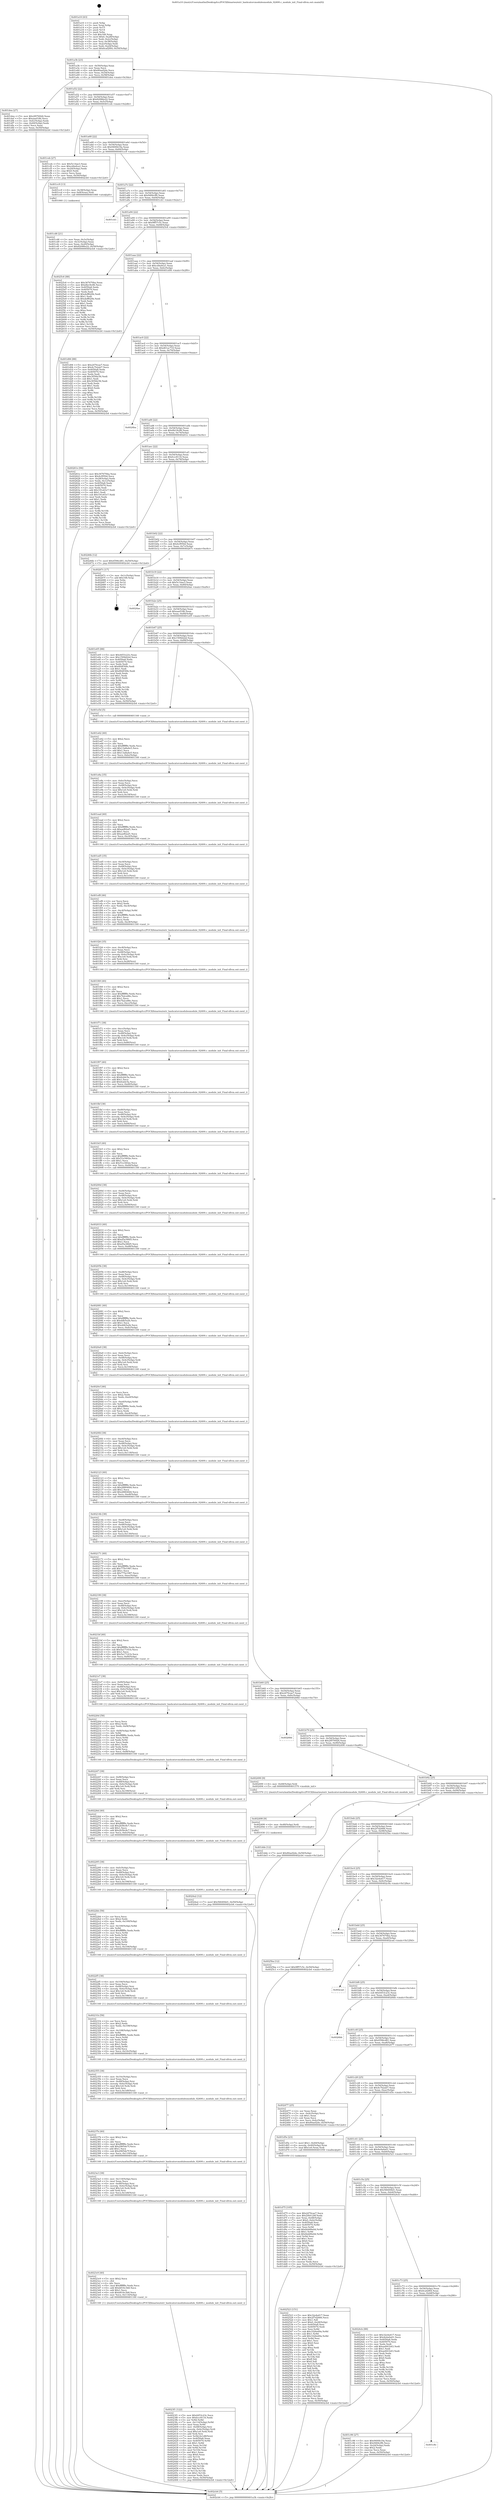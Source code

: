 digraph "0x401a10" {
  label = "0x401a10 (/mnt/c/Users/mathe/Desktop/tcc/POCII/binaries/extr_hashcatsrcmodulesmodule_02400.c_module_init_Final-ollvm.out::main(0))"
  labelloc = "t"
  node[shape=record]

  Entry [label="",width=0.3,height=0.3,shape=circle,fillcolor=black,style=filled]
  "0x401a3b" [label="{
     0x401a3b [23]\l
     | [instrs]\l
     &nbsp;&nbsp;0x401a3b \<+3\>: mov -0x50(%rbp),%eax\l
     &nbsp;&nbsp;0x401a3e \<+2\>: mov %eax,%ecx\l
     &nbsp;&nbsp;0x401a40 \<+6\>: sub $0x80aef2de,%ecx\l
     &nbsp;&nbsp;0x401a46 \<+3\>: mov %eax,-0x54(%rbp)\l
     &nbsp;&nbsp;0x401a49 \<+3\>: mov %ecx,-0x58(%rbp)\l
     &nbsp;&nbsp;0x401a4c \<+6\>: je 0000000000401dea \<main+0x3da\>\l
  }"]
  "0x401dea" [label="{
     0x401dea [27]\l
     | [instrs]\l
     &nbsp;&nbsp;0x401dea \<+5\>: mov $0x2f076926,%eax\l
     &nbsp;&nbsp;0x401def \<+5\>: mov $0xaaef18b,%ecx\l
     &nbsp;&nbsp;0x401df4 \<+3\>: mov -0x4c(%rbp),%edx\l
     &nbsp;&nbsp;0x401df7 \<+3\>: cmp -0x40(%rbp),%edx\l
     &nbsp;&nbsp;0x401dfa \<+3\>: cmovl %ecx,%eax\l
     &nbsp;&nbsp;0x401dfd \<+3\>: mov %eax,-0x50(%rbp)\l
     &nbsp;&nbsp;0x401e00 \<+5\>: jmp 0000000000402cb4 \<main+0x12a4\>\l
  }"]
  "0x401a52" [label="{
     0x401a52 [22]\l
     | [instrs]\l
     &nbsp;&nbsp;0x401a52 \<+5\>: jmp 0000000000401a57 \<main+0x47\>\l
     &nbsp;&nbsp;0x401a57 \<+3\>: mov -0x54(%rbp),%eax\l
     &nbsp;&nbsp;0x401a5a \<+5\>: sub $0x82086e22,%eax\l
     &nbsp;&nbsp;0x401a5f \<+3\>: mov %eax,-0x5c(%rbp)\l
     &nbsp;&nbsp;0x401a62 \<+6\>: je 0000000000401ceb \<main+0x2db\>\l
  }"]
  Exit [label="",width=0.3,height=0.3,shape=circle,fillcolor=black,style=filled,peripheries=2]
  "0x401ceb" [label="{
     0x401ceb [27]\l
     | [instrs]\l
     &nbsp;&nbsp;0x401ceb \<+5\>: mov $0x5c14ae3,%eax\l
     &nbsp;&nbsp;0x401cf0 \<+5\>: mov $0xcd4a9ca1,%ecx\l
     &nbsp;&nbsp;0x401cf5 \<+3\>: mov -0x20(%rbp),%edx\l
     &nbsp;&nbsp;0x401cf8 \<+3\>: cmp $0x0,%edx\l
     &nbsp;&nbsp;0x401cfb \<+3\>: cmove %ecx,%eax\l
     &nbsp;&nbsp;0x401cfe \<+3\>: mov %eax,-0x50(%rbp)\l
     &nbsp;&nbsp;0x401d01 \<+5\>: jmp 0000000000402cb4 \<main+0x12a4\>\l
  }"]
  "0x401a68" [label="{
     0x401a68 [22]\l
     | [instrs]\l
     &nbsp;&nbsp;0x401a68 \<+5\>: jmp 0000000000401a6d \<main+0x5d\>\l
     &nbsp;&nbsp;0x401a6d \<+3\>: mov -0x54(%rbp),%eax\l
     &nbsp;&nbsp;0x401a70 \<+5\>: sub $0x9400b19a,%eax\l
     &nbsp;&nbsp;0x401a75 \<+3\>: mov %eax,-0x60(%rbp)\l
     &nbsp;&nbsp;0x401a78 \<+6\>: je 0000000000401cc9 \<main+0x2b9\>\l
  }"]
  "0x4024a2" [label="{
     0x4024a2 [12]\l
     | [instrs]\l
     &nbsp;&nbsp;0x4024a2 \<+7\>: movl $0x566494d1,-0x50(%rbp)\l
     &nbsp;&nbsp;0x4024a9 \<+5\>: jmp 0000000000402cb4 \<main+0x12a4\>\l
  }"]
  "0x401cc9" [label="{
     0x401cc9 [13]\l
     | [instrs]\l
     &nbsp;&nbsp;0x401cc9 \<+4\>: mov -0x38(%rbp),%rax\l
     &nbsp;&nbsp;0x401ccd \<+4\>: mov 0x8(%rax),%rdi\l
     &nbsp;&nbsp;0x401cd1 \<+5\>: call 0000000000401060 \<atoi@plt\>\l
     | [calls]\l
     &nbsp;&nbsp;0x401060 \{1\} (unknown)\l
  }"]
  "0x401a7e" [label="{
     0x401a7e [22]\l
     | [instrs]\l
     &nbsp;&nbsp;0x401a7e \<+5\>: jmp 0000000000401a83 \<main+0x73\>\l
     &nbsp;&nbsp;0x401a83 \<+3\>: mov -0x54(%rbp),%eax\l
     &nbsp;&nbsp;0x401a86 \<+5\>: sub $0x9484cff4,%eax\l
     &nbsp;&nbsp;0x401a8b \<+3\>: mov %eax,-0x64(%rbp)\l
     &nbsp;&nbsp;0x401a8e \<+6\>: je 0000000000401cb1 \<main+0x2a1\>\l
  }"]
  "0x402499" [label="{
     0x402499 [9]\l
     | [instrs]\l
     &nbsp;&nbsp;0x402499 \<+4\>: mov -0x48(%rbp),%rdi\l
     &nbsp;&nbsp;0x40249d \<+5\>: call 0000000000401030 \<free@plt\>\l
     | [calls]\l
     &nbsp;&nbsp;0x401030 \{1\} (unknown)\l
  }"]
  "0x401cb1" [label="{
     0x401cb1\l
  }", style=dashed]
  "0x401a94" [label="{
     0x401a94 [22]\l
     | [instrs]\l
     &nbsp;&nbsp;0x401a94 \<+5\>: jmp 0000000000401a99 \<main+0x89\>\l
     &nbsp;&nbsp;0x401a99 \<+3\>: mov -0x54(%rbp),%eax\l
     &nbsp;&nbsp;0x401a9c \<+5\>: sub $0x9ff57c5c,%eax\l
     &nbsp;&nbsp;0x401aa1 \<+3\>: mov %eax,-0x68(%rbp)\l
     &nbsp;&nbsp;0x401aa4 \<+6\>: je 00000000004025c6 \<main+0xbb6\>\l
  }"]
  "0x4023f1" [label="{
     0x4023f1 [122]\l
     | [instrs]\l
     &nbsp;&nbsp;0x4023f1 \<+5\>: mov $0x4453c23c,%ecx\l
     &nbsp;&nbsp;0x4023f6 \<+5\>: mov $0xfccc8116,%edx\l
     &nbsp;&nbsp;0x4023fb \<+3\>: xor %r8d,%r8d\l
     &nbsp;&nbsp;0x4023fe \<+7\>: mov -0x114(%rbp),%r9d\l
     &nbsp;&nbsp;0x402405 \<+4\>: imul %eax,%r9d\l
     &nbsp;&nbsp;0x402409 \<+4\>: mov -0x48(%rbp),%rsi\l
     &nbsp;&nbsp;0x40240d \<+4\>: movslq -0x4c(%rbp),%rdi\l
     &nbsp;&nbsp;0x402411 \<+7\>: imul $0x1e0,%rdi,%rdi\l
     &nbsp;&nbsp;0x402418 \<+3\>: add %rdi,%rsi\l
     &nbsp;&nbsp;0x40241b \<+7\>: mov %r9d,0x1d8(%rsi)\l
     &nbsp;&nbsp;0x402422 \<+7\>: mov 0x4050a8,%eax\l
     &nbsp;&nbsp;0x402429 \<+8\>: mov 0x405070,%r9d\l
     &nbsp;&nbsp;0x402431 \<+4\>: sub $0x1,%r8d\l
     &nbsp;&nbsp;0x402435 \<+3\>: mov %eax,%r10d\l
     &nbsp;&nbsp;0x402438 \<+3\>: add %r8d,%r10d\l
     &nbsp;&nbsp;0x40243b \<+4\>: imul %r10d,%eax\l
     &nbsp;&nbsp;0x40243f \<+3\>: and $0x1,%eax\l
     &nbsp;&nbsp;0x402442 \<+3\>: cmp $0x0,%eax\l
     &nbsp;&nbsp;0x402445 \<+4\>: sete %r11b\l
     &nbsp;&nbsp;0x402449 \<+4\>: cmp $0xa,%r9d\l
     &nbsp;&nbsp;0x40244d \<+3\>: setl %bl\l
     &nbsp;&nbsp;0x402450 \<+3\>: mov %r11b,%r14b\l
     &nbsp;&nbsp;0x402453 \<+3\>: and %bl,%r14b\l
     &nbsp;&nbsp;0x402456 \<+3\>: xor %bl,%r11b\l
     &nbsp;&nbsp;0x402459 \<+3\>: or %r11b,%r14b\l
     &nbsp;&nbsp;0x40245c \<+4\>: test $0x1,%r14b\l
     &nbsp;&nbsp;0x402460 \<+3\>: cmovne %edx,%ecx\l
     &nbsp;&nbsp;0x402463 \<+3\>: mov %ecx,-0x50(%rbp)\l
     &nbsp;&nbsp;0x402466 \<+5\>: jmp 0000000000402cb4 \<main+0x12a4\>\l
  }"]
  "0x4025c6" [label="{
     0x4025c6 [88]\l
     | [instrs]\l
     &nbsp;&nbsp;0x4025c6 \<+5\>: mov $0x367670ba,%eax\l
     &nbsp;&nbsp;0x4025cb \<+5\>: mov $0xdfa18c86,%ecx\l
     &nbsp;&nbsp;0x4025d0 \<+7\>: mov 0x4050a8,%edx\l
     &nbsp;&nbsp;0x4025d7 \<+7\>: mov 0x405070,%esi\l
     &nbsp;&nbsp;0x4025de \<+2\>: mov %edx,%edi\l
     &nbsp;&nbsp;0x4025e0 \<+6\>: add $0xdeff620b,%edi\l
     &nbsp;&nbsp;0x4025e6 \<+3\>: sub $0x1,%edi\l
     &nbsp;&nbsp;0x4025e9 \<+6\>: sub $0xdeff620b,%edi\l
     &nbsp;&nbsp;0x4025ef \<+3\>: imul %edi,%edx\l
     &nbsp;&nbsp;0x4025f2 \<+3\>: and $0x1,%edx\l
     &nbsp;&nbsp;0x4025f5 \<+3\>: cmp $0x0,%edx\l
     &nbsp;&nbsp;0x4025f8 \<+4\>: sete %r8b\l
     &nbsp;&nbsp;0x4025fc \<+3\>: cmp $0xa,%esi\l
     &nbsp;&nbsp;0x4025ff \<+4\>: setl %r9b\l
     &nbsp;&nbsp;0x402603 \<+3\>: mov %r8b,%r10b\l
     &nbsp;&nbsp;0x402606 \<+3\>: and %r9b,%r10b\l
     &nbsp;&nbsp;0x402609 \<+3\>: xor %r9b,%r8b\l
     &nbsp;&nbsp;0x40260c \<+3\>: or %r8b,%r10b\l
     &nbsp;&nbsp;0x40260f \<+4\>: test $0x1,%r10b\l
     &nbsp;&nbsp;0x402613 \<+3\>: cmovne %ecx,%eax\l
     &nbsp;&nbsp;0x402616 \<+3\>: mov %eax,-0x50(%rbp)\l
     &nbsp;&nbsp;0x402619 \<+5\>: jmp 0000000000402cb4 \<main+0x12a4\>\l
  }"]
  "0x401aaa" [label="{
     0x401aaa [22]\l
     | [instrs]\l
     &nbsp;&nbsp;0x401aaa \<+5\>: jmp 0000000000401aaf \<main+0x9f\>\l
     &nbsp;&nbsp;0x401aaf \<+3\>: mov -0x54(%rbp),%eax\l
     &nbsp;&nbsp;0x401ab2 \<+5\>: sub $0xcd4a9ca1,%eax\l
     &nbsp;&nbsp;0x401ab7 \<+3\>: mov %eax,-0x6c(%rbp)\l
     &nbsp;&nbsp;0x401aba \<+6\>: je 0000000000401d06 \<main+0x2f6\>\l
  }"]
  "0x4023c9" [label="{
     0x4023c9 [40]\l
     | [instrs]\l
     &nbsp;&nbsp;0x4023c9 \<+5\>: mov $0x2,%ecx\l
     &nbsp;&nbsp;0x4023ce \<+1\>: cltd\l
     &nbsp;&nbsp;0x4023cf \<+2\>: idiv %ecx\l
     &nbsp;&nbsp;0x4023d1 \<+6\>: imul $0xfffffffe,%edx,%ecx\l
     &nbsp;&nbsp;0x4023d7 \<+6\>: add $0xb816c3b8,%ecx\l
     &nbsp;&nbsp;0x4023dd \<+3\>: add $0x1,%ecx\l
     &nbsp;&nbsp;0x4023e0 \<+6\>: sub $0xb816c3b8,%ecx\l
     &nbsp;&nbsp;0x4023e6 \<+6\>: mov %ecx,-0x114(%rbp)\l
     &nbsp;&nbsp;0x4023ec \<+5\>: call 0000000000401160 \<next_i\>\l
     | [calls]\l
     &nbsp;&nbsp;0x401160 \{1\} (/mnt/c/Users/mathe/Desktop/tcc/POCII/binaries/extr_hashcatsrcmodulesmodule_02400.c_module_init_Final-ollvm.out::next_i)\l
  }"]
  "0x401d06" [label="{
     0x401d06 [88]\l
     | [instrs]\l
     &nbsp;&nbsp;0x401d06 \<+5\>: mov $0x2470cae7,%eax\l
     &nbsp;&nbsp;0x401d0b \<+5\>: mov $0x4c7b2ab7,%ecx\l
     &nbsp;&nbsp;0x401d10 \<+7\>: mov 0x4050a8,%edx\l
     &nbsp;&nbsp;0x401d17 \<+7\>: mov 0x405070,%esi\l
     &nbsp;&nbsp;0x401d1e \<+2\>: mov %edx,%edi\l
     &nbsp;&nbsp;0x401d20 \<+6\>: add $0x305fdc56,%edi\l
     &nbsp;&nbsp;0x401d26 \<+3\>: sub $0x1,%edi\l
     &nbsp;&nbsp;0x401d29 \<+6\>: sub $0x305fdc56,%edi\l
     &nbsp;&nbsp;0x401d2f \<+3\>: imul %edi,%edx\l
     &nbsp;&nbsp;0x401d32 \<+3\>: and $0x1,%edx\l
     &nbsp;&nbsp;0x401d35 \<+3\>: cmp $0x0,%edx\l
     &nbsp;&nbsp;0x401d38 \<+4\>: sete %r8b\l
     &nbsp;&nbsp;0x401d3c \<+3\>: cmp $0xa,%esi\l
     &nbsp;&nbsp;0x401d3f \<+4\>: setl %r9b\l
     &nbsp;&nbsp;0x401d43 \<+3\>: mov %r8b,%r10b\l
     &nbsp;&nbsp;0x401d46 \<+3\>: and %r9b,%r10b\l
     &nbsp;&nbsp;0x401d49 \<+3\>: xor %r9b,%r8b\l
     &nbsp;&nbsp;0x401d4c \<+3\>: or %r8b,%r10b\l
     &nbsp;&nbsp;0x401d4f \<+4\>: test $0x1,%r10b\l
     &nbsp;&nbsp;0x401d53 \<+3\>: cmovne %ecx,%eax\l
     &nbsp;&nbsp;0x401d56 \<+3\>: mov %eax,-0x50(%rbp)\l
     &nbsp;&nbsp;0x401d59 \<+5\>: jmp 0000000000402cb4 \<main+0x12a4\>\l
  }"]
  "0x401ac0" [label="{
     0x401ac0 [22]\l
     | [instrs]\l
     &nbsp;&nbsp;0x401ac0 \<+5\>: jmp 0000000000401ac5 \<main+0xb5\>\l
     &nbsp;&nbsp;0x401ac5 \<+3\>: mov -0x54(%rbp),%eax\l
     &nbsp;&nbsp;0x401ac8 \<+5\>: sub $0xd61ac710,%eax\l
     &nbsp;&nbsp;0x401acd \<+3\>: mov %eax,-0x70(%rbp)\l
     &nbsp;&nbsp;0x401ad0 \<+6\>: je 00000000004024ba \<main+0xaaa\>\l
  }"]
  "0x4023a3" [label="{
     0x4023a3 [38]\l
     | [instrs]\l
     &nbsp;&nbsp;0x4023a3 \<+6\>: mov -0x110(%rbp),%ecx\l
     &nbsp;&nbsp;0x4023a9 \<+3\>: imul %eax,%ecx\l
     &nbsp;&nbsp;0x4023ac \<+4\>: mov -0x48(%rbp),%rsi\l
     &nbsp;&nbsp;0x4023b0 \<+4\>: movslq -0x4c(%rbp),%rdi\l
     &nbsp;&nbsp;0x4023b4 \<+7\>: imul $0x1e0,%rdi,%rdi\l
     &nbsp;&nbsp;0x4023bb \<+3\>: add %rdi,%rsi\l
     &nbsp;&nbsp;0x4023be \<+6\>: mov %ecx,0x1d4(%rsi)\l
     &nbsp;&nbsp;0x4023c4 \<+5\>: call 0000000000401160 \<next_i\>\l
     | [calls]\l
     &nbsp;&nbsp;0x401160 \{1\} (/mnt/c/Users/mathe/Desktop/tcc/POCII/binaries/extr_hashcatsrcmodulesmodule_02400.c_module_init_Final-ollvm.out::next_i)\l
  }"]
  "0x4024ba" [label="{
     0x4024ba\l
  }", style=dashed]
  "0x401ad6" [label="{
     0x401ad6 [22]\l
     | [instrs]\l
     &nbsp;&nbsp;0x401ad6 \<+5\>: jmp 0000000000401adb \<main+0xcb\>\l
     &nbsp;&nbsp;0x401adb \<+3\>: mov -0x54(%rbp),%eax\l
     &nbsp;&nbsp;0x401ade \<+5\>: sub $0xdfa18c86,%eax\l
     &nbsp;&nbsp;0x401ae3 \<+3\>: mov %eax,-0x74(%rbp)\l
     &nbsp;&nbsp;0x401ae6 \<+6\>: je 000000000040261e \<main+0xc0e\>\l
  }"]
  "0x40237b" [label="{
     0x40237b [40]\l
     | [instrs]\l
     &nbsp;&nbsp;0x40237b \<+5\>: mov $0x2,%ecx\l
     &nbsp;&nbsp;0x402380 \<+1\>: cltd\l
     &nbsp;&nbsp;0x402381 \<+2\>: idiv %ecx\l
     &nbsp;&nbsp;0x402383 \<+6\>: imul $0xfffffffe,%edx,%ecx\l
     &nbsp;&nbsp;0x402389 \<+6\>: add $0x2965de7f,%ecx\l
     &nbsp;&nbsp;0x40238f \<+3\>: add $0x1,%ecx\l
     &nbsp;&nbsp;0x402392 \<+6\>: sub $0x2965de7f,%ecx\l
     &nbsp;&nbsp;0x402398 \<+6\>: mov %ecx,-0x110(%rbp)\l
     &nbsp;&nbsp;0x40239e \<+5\>: call 0000000000401160 \<next_i\>\l
     | [calls]\l
     &nbsp;&nbsp;0x401160 \{1\} (/mnt/c/Users/mathe/Desktop/tcc/POCII/binaries/extr_hashcatsrcmodulesmodule_02400.c_module_init_Final-ollvm.out::next_i)\l
  }"]
  "0x40261e" [label="{
     0x40261e [94]\l
     | [instrs]\l
     &nbsp;&nbsp;0x40261e \<+5\>: mov $0x367670ba,%eax\l
     &nbsp;&nbsp;0x402623 \<+5\>: mov $0x4cf950d,%ecx\l
     &nbsp;&nbsp;0x402628 \<+3\>: mov -0x28(%rbp),%edx\l
     &nbsp;&nbsp;0x40262b \<+3\>: mov %edx,-0x1c(%rbp)\l
     &nbsp;&nbsp;0x40262e \<+7\>: mov 0x4050a8,%edx\l
     &nbsp;&nbsp;0x402635 \<+7\>: mov 0x405070,%esi\l
     &nbsp;&nbsp;0x40263c \<+2\>: mov %edx,%edi\l
     &nbsp;&nbsp;0x40263e \<+6\>: add $0x191e63c7,%edi\l
     &nbsp;&nbsp;0x402644 \<+3\>: sub $0x1,%edi\l
     &nbsp;&nbsp;0x402647 \<+6\>: sub $0x191e63c7,%edi\l
     &nbsp;&nbsp;0x40264d \<+3\>: imul %edi,%edx\l
     &nbsp;&nbsp;0x402650 \<+3\>: and $0x1,%edx\l
     &nbsp;&nbsp;0x402653 \<+3\>: cmp $0x0,%edx\l
     &nbsp;&nbsp;0x402656 \<+4\>: sete %r8b\l
     &nbsp;&nbsp;0x40265a \<+3\>: cmp $0xa,%esi\l
     &nbsp;&nbsp;0x40265d \<+4\>: setl %r9b\l
     &nbsp;&nbsp;0x402661 \<+3\>: mov %r8b,%r10b\l
     &nbsp;&nbsp;0x402664 \<+3\>: and %r9b,%r10b\l
     &nbsp;&nbsp;0x402667 \<+3\>: xor %r9b,%r8b\l
     &nbsp;&nbsp;0x40266a \<+3\>: or %r8b,%r10b\l
     &nbsp;&nbsp;0x40266d \<+4\>: test $0x1,%r10b\l
     &nbsp;&nbsp;0x402671 \<+3\>: cmovne %ecx,%eax\l
     &nbsp;&nbsp;0x402674 \<+3\>: mov %eax,-0x50(%rbp)\l
     &nbsp;&nbsp;0x402677 \<+5\>: jmp 0000000000402cb4 \<main+0x12a4\>\l
  }"]
  "0x401aec" [label="{
     0x401aec [22]\l
     | [instrs]\l
     &nbsp;&nbsp;0x401aec \<+5\>: jmp 0000000000401af1 \<main+0xe1\>\l
     &nbsp;&nbsp;0x401af1 \<+3\>: mov -0x54(%rbp),%eax\l
     &nbsp;&nbsp;0x401af4 \<+5\>: sub $0xfccc8116,%eax\l
     &nbsp;&nbsp;0x401af9 \<+3\>: mov %eax,-0x78(%rbp)\l
     &nbsp;&nbsp;0x401afc \<+6\>: je 000000000040246b \<main+0xa5b\>\l
  }"]
  "0x402355" [label="{
     0x402355 [38]\l
     | [instrs]\l
     &nbsp;&nbsp;0x402355 \<+6\>: mov -0x10c(%rbp),%ecx\l
     &nbsp;&nbsp;0x40235b \<+3\>: imul %eax,%ecx\l
     &nbsp;&nbsp;0x40235e \<+4\>: mov -0x48(%rbp),%rsi\l
     &nbsp;&nbsp;0x402362 \<+4\>: movslq -0x4c(%rbp),%rdi\l
     &nbsp;&nbsp;0x402366 \<+7\>: imul $0x1e0,%rdi,%rdi\l
     &nbsp;&nbsp;0x40236d \<+3\>: add %rdi,%rsi\l
     &nbsp;&nbsp;0x402370 \<+6\>: mov %ecx,0x1d0(%rsi)\l
     &nbsp;&nbsp;0x402376 \<+5\>: call 0000000000401160 \<next_i\>\l
     | [calls]\l
     &nbsp;&nbsp;0x401160 \{1\} (/mnt/c/Users/mathe/Desktop/tcc/POCII/binaries/extr_hashcatsrcmodulesmodule_02400.c_module_init_Final-ollvm.out::next_i)\l
  }"]
  "0x40246b" [label="{
     0x40246b [12]\l
     | [instrs]\l
     &nbsp;&nbsp;0x40246b \<+7\>: movl $0x4596cd81,-0x50(%rbp)\l
     &nbsp;&nbsp;0x402472 \<+5\>: jmp 0000000000402cb4 \<main+0x12a4\>\l
  }"]
  "0x401b02" [label="{
     0x401b02 [22]\l
     | [instrs]\l
     &nbsp;&nbsp;0x401b02 \<+5\>: jmp 0000000000401b07 \<main+0xf7\>\l
     &nbsp;&nbsp;0x401b07 \<+3\>: mov -0x54(%rbp),%eax\l
     &nbsp;&nbsp;0x401b0a \<+5\>: sub $0x4cf950d,%eax\l
     &nbsp;&nbsp;0x401b0f \<+3\>: mov %eax,-0x7c(%rbp)\l
     &nbsp;&nbsp;0x401b12 \<+6\>: je 000000000040267c \<main+0xc6c\>\l
  }"]
  "0x40231b" [label="{
     0x40231b [58]\l
     | [instrs]\l
     &nbsp;&nbsp;0x40231b \<+2\>: xor %ecx,%ecx\l
     &nbsp;&nbsp;0x40231d \<+5\>: mov $0x2,%edx\l
     &nbsp;&nbsp;0x402322 \<+6\>: mov %edx,-0x108(%rbp)\l
     &nbsp;&nbsp;0x402328 \<+1\>: cltd\l
     &nbsp;&nbsp;0x402329 \<+7\>: mov -0x108(%rbp),%r8d\l
     &nbsp;&nbsp;0x402330 \<+3\>: idiv %r8d\l
     &nbsp;&nbsp;0x402333 \<+6\>: imul $0xfffffffe,%edx,%edx\l
     &nbsp;&nbsp;0x402339 \<+3\>: mov %ecx,%r9d\l
     &nbsp;&nbsp;0x40233c \<+3\>: sub %edx,%r9d\l
     &nbsp;&nbsp;0x40233f \<+2\>: mov %ecx,%edx\l
     &nbsp;&nbsp;0x402341 \<+3\>: sub $0x1,%edx\l
     &nbsp;&nbsp;0x402344 \<+3\>: add %edx,%r9d\l
     &nbsp;&nbsp;0x402347 \<+3\>: sub %r9d,%ecx\l
     &nbsp;&nbsp;0x40234a \<+6\>: mov %ecx,-0x10c(%rbp)\l
     &nbsp;&nbsp;0x402350 \<+5\>: call 0000000000401160 \<next_i\>\l
     | [calls]\l
     &nbsp;&nbsp;0x401160 \{1\} (/mnt/c/Users/mathe/Desktop/tcc/POCII/binaries/extr_hashcatsrcmodulesmodule_02400.c_module_init_Final-ollvm.out::next_i)\l
  }"]
  "0x40267c" [label="{
     0x40267c [17]\l
     | [instrs]\l
     &nbsp;&nbsp;0x40267c \<+3\>: mov -0x1c(%rbp),%eax\l
     &nbsp;&nbsp;0x40267f \<+7\>: add $0x168,%rsp\l
     &nbsp;&nbsp;0x402686 \<+1\>: pop %rbx\l
     &nbsp;&nbsp;0x402687 \<+2\>: pop %r14\l
     &nbsp;&nbsp;0x402689 \<+2\>: pop %r15\l
     &nbsp;&nbsp;0x40268b \<+1\>: pop %rbp\l
     &nbsp;&nbsp;0x40268c \<+1\>: ret\l
  }"]
  "0x401b18" [label="{
     0x401b18 [22]\l
     | [instrs]\l
     &nbsp;&nbsp;0x401b18 \<+5\>: jmp 0000000000401b1d \<main+0x10d\>\l
     &nbsp;&nbsp;0x401b1d \<+3\>: mov -0x54(%rbp),%eax\l
     &nbsp;&nbsp;0x401b20 \<+5\>: sub $0x5c14ae3,%eax\l
     &nbsp;&nbsp;0x401b25 \<+3\>: mov %eax,-0x80(%rbp)\l
     &nbsp;&nbsp;0x401b28 \<+6\>: je 00000000004024ae \<main+0xa9e\>\l
  }"]
  "0x4022f5" [label="{
     0x4022f5 [38]\l
     | [instrs]\l
     &nbsp;&nbsp;0x4022f5 \<+6\>: mov -0x104(%rbp),%ecx\l
     &nbsp;&nbsp;0x4022fb \<+3\>: imul %eax,%ecx\l
     &nbsp;&nbsp;0x4022fe \<+4\>: mov -0x48(%rbp),%rsi\l
     &nbsp;&nbsp;0x402302 \<+4\>: movslq -0x4c(%rbp),%rdi\l
     &nbsp;&nbsp;0x402306 \<+7\>: imul $0x1e0,%rdi,%rdi\l
     &nbsp;&nbsp;0x40230d \<+3\>: add %rdi,%rsi\l
     &nbsp;&nbsp;0x402310 \<+6\>: mov %ecx,0x198(%rsi)\l
     &nbsp;&nbsp;0x402316 \<+5\>: call 0000000000401160 \<next_i\>\l
     | [calls]\l
     &nbsp;&nbsp;0x401160 \{1\} (/mnt/c/Users/mathe/Desktop/tcc/POCII/binaries/extr_hashcatsrcmodulesmodule_02400.c_module_init_Final-ollvm.out::next_i)\l
  }"]
  "0x4024ae" [label="{
     0x4024ae\l
  }", style=dashed]
  "0x401b2e" [label="{
     0x401b2e [25]\l
     | [instrs]\l
     &nbsp;&nbsp;0x401b2e \<+5\>: jmp 0000000000401b33 \<main+0x123\>\l
     &nbsp;&nbsp;0x401b33 \<+3\>: mov -0x54(%rbp),%eax\l
     &nbsp;&nbsp;0x401b36 \<+5\>: sub $0xaaef18b,%eax\l
     &nbsp;&nbsp;0x401b3b \<+6\>: mov %eax,-0x84(%rbp)\l
     &nbsp;&nbsp;0x401b41 \<+6\>: je 0000000000401e05 \<main+0x3f5\>\l
  }"]
  "0x4022bb" [label="{
     0x4022bb [58]\l
     | [instrs]\l
     &nbsp;&nbsp;0x4022bb \<+2\>: xor %ecx,%ecx\l
     &nbsp;&nbsp;0x4022bd \<+5\>: mov $0x2,%edx\l
     &nbsp;&nbsp;0x4022c2 \<+6\>: mov %edx,-0x100(%rbp)\l
     &nbsp;&nbsp;0x4022c8 \<+1\>: cltd\l
     &nbsp;&nbsp;0x4022c9 \<+7\>: mov -0x100(%rbp),%r8d\l
     &nbsp;&nbsp;0x4022d0 \<+3\>: idiv %r8d\l
     &nbsp;&nbsp;0x4022d3 \<+6\>: imul $0xfffffffe,%edx,%edx\l
     &nbsp;&nbsp;0x4022d9 \<+3\>: mov %ecx,%r9d\l
     &nbsp;&nbsp;0x4022dc \<+3\>: sub %edx,%r9d\l
     &nbsp;&nbsp;0x4022df \<+2\>: mov %ecx,%edx\l
     &nbsp;&nbsp;0x4022e1 \<+3\>: sub $0x1,%edx\l
     &nbsp;&nbsp;0x4022e4 \<+3\>: add %edx,%r9d\l
     &nbsp;&nbsp;0x4022e7 \<+3\>: sub %r9d,%ecx\l
     &nbsp;&nbsp;0x4022ea \<+6\>: mov %ecx,-0x104(%rbp)\l
     &nbsp;&nbsp;0x4022f0 \<+5\>: call 0000000000401160 \<next_i\>\l
     | [calls]\l
     &nbsp;&nbsp;0x401160 \{1\} (/mnt/c/Users/mathe/Desktop/tcc/POCII/binaries/extr_hashcatsrcmodulesmodule_02400.c_module_init_Final-ollvm.out::next_i)\l
  }"]
  "0x401e05" [label="{
     0x401e05 [88]\l
     | [instrs]\l
     &nbsp;&nbsp;0x401e05 \<+5\>: mov $0x4453c23c,%eax\l
     &nbsp;&nbsp;0x401e0a \<+5\>: mov $0x1509d22d,%ecx\l
     &nbsp;&nbsp;0x401e0f \<+7\>: mov 0x4050a8,%edx\l
     &nbsp;&nbsp;0x401e16 \<+7\>: mov 0x405070,%esi\l
     &nbsp;&nbsp;0x401e1d \<+2\>: mov %edx,%edi\l
     &nbsp;&nbsp;0x401e1f \<+6\>: sub $0x80df30fe,%edi\l
     &nbsp;&nbsp;0x401e25 \<+3\>: sub $0x1,%edi\l
     &nbsp;&nbsp;0x401e28 \<+6\>: add $0x80df30fe,%edi\l
     &nbsp;&nbsp;0x401e2e \<+3\>: imul %edi,%edx\l
     &nbsp;&nbsp;0x401e31 \<+3\>: and $0x1,%edx\l
     &nbsp;&nbsp;0x401e34 \<+3\>: cmp $0x0,%edx\l
     &nbsp;&nbsp;0x401e37 \<+4\>: sete %r8b\l
     &nbsp;&nbsp;0x401e3b \<+3\>: cmp $0xa,%esi\l
     &nbsp;&nbsp;0x401e3e \<+4\>: setl %r9b\l
     &nbsp;&nbsp;0x401e42 \<+3\>: mov %r8b,%r10b\l
     &nbsp;&nbsp;0x401e45 \<+3\>: and %r9b,%r10b\l
     &nbsp;&nbsp;0x401e48 \<+3\>: xor %r9b,%r8b\l
     &nbsp;&nbsp;0x401e4b \<+3\>: or %r8b,%r10b\l
     &nbsp;&nbsp;0x401e4e \<+4\>: test $0x1,%r10b\l
     &nbsp;&nbsp;0x401e52 \<+3\>: cmovne %ecx,%eax\l
     &nbsp;&nbsp;0x401e55 \<+3\>: mov %eax,-0x50(%rbp)\l
     &nbsp;&nbsp;0x401e58 \<+5\>: jmp 0000000000402cb4 \<main+0x12a4\>\l
  }"]
  "0x401b47" [label="{
     0x401b47 [25]\l
     | [instrs]\l
     &nbsp;&nbsp;0x401b47 \<+5\>: jmp 0000000000401b4c \<main+0x13c\>\l
     &nbsp;&nbsp;0x401b4c \<+3\>: mov -0x54(%rbp),%eax\l
     &nbsp;&nbsp;0x401b4f \<+5\>: sub $0x1509d22d,%eax\l
     &nbsp;&nbsp;0x401b54 \<+6\>: mov %eax,-0x88(%rbp)\l
     &nbsp;&nbsp;0x401b5a \<+6\>: je 0000000000401e5d \<main+0x44d\>\l
  }"]
  "0x402295" [label="{
     0x402295 [38]\l
     | [instrs]\l
     &nbsp;&nbsp;0x402295 \<+6\>: mov -0xfc(%rbp),%ecx\l
     &nbsp;&nbsp;0x40229b \<+3\>: imul %eax,%ecx\l
     &nbsp;&nbsp;0x40229e \<+4\>: mov -0x48(%rbp),%rsi\l
     &nbsp;&nbsp;0x4022a2 \<+4\>: movslq -0x4c(%rbp),%rdi\l
     &nbsp;&nbsp;0x4022a6 \<+7\>: imul $0x1e0,%rdi,%rdi\l
     &nbsp;&nbsp;0x4022ad \<+3\>: add %rdi,%rsi\l
     &nbsp;&nbsp;0x4022b0 \<+6\>: mov %ecx,0x194(%rsi)\l
     &nbsp;&nbsp;0x4022b6 \<+5\>: call 0000000000401160 \<next_i\>\l
     | [calls]\l
     &nbsp;&nbsp;0x401160 \{1\} (/mnt/c/Users/mathe/Desktop/tcc/POCII/binaries/extr_hashcatsrcmodulesmodule_02400.c_module_init_Final-ollvm.out::next_i)\l
  }"]
  "0x401e5d" [label="{
     0x401e5d [5]\l
     | [instrs]\l
     &nbsp;&nbsp;0x401e5d \<+5\>: call 0000000000401160 \<next_i\>\l
     | [calls]\l
     &nbsp;&nbsp;0x401160 \{1\} (/mnt/c/Users/mathe/Desktop/tcc/POCII/binaries/extr_hashcatsrcmodulesmodule_02400.c_module_init_Final-ollvm.out::next_i)\l
  }"]
  "0x401b60" [label="{
     0x401b60 [25]\l
     | [instrs]\l
     &nbsp;&nbsp;0x401b60 \<+5\>: jmp 0000000000401b65 \<main+0x155\>\l
     &nbsp;&nbsp;0x401b65 \<+3\>: mov -0x54(%rbp),%eax\l
     &nbsp;&nbsp;0x401b68 \<+5\>: sub $0x2470cae7,%eax\l
     &nbsp;&nbsp;0x401b6d \<+6\>: mov %eax,-0x8c(%rbp)\l
     &nbsp;&nbsp;0x401b73 \<+6\>: je 000000000040268d \<main+0xc7d\>\l
  }"]
  "0x40226d" [label="{
     0x40226d [40]\l
     | [instrs]\l
     &nbsp;&nbsp;0x40226d \<+5\>: mov $0x2,%ecx\l
     &nbsp;&nbsp;0x402272 \<+1\>: cltd\l
     &nbsp;&nbsp;0x402273 \<+2\>: idiv %ecx\l
     &nbsp;&nbsp;0x402275 \<+6\>: imul $0xfffffffe,%edx,%ecx\l
     &nbsp;&nbsp;0x40227b \<+6\>: sub $0x2b56c8c7,%ecx\l
     &nbsp;&nbsp;0x402281 \<+3\>: add $0x1,%ecx\l
     &nbsp;&nbsp;0x402284 \<+6\>: add $0x2b56c8c7,%ecx\l
     &nbsp;&nbsp;0x40228a \<+6\>: mov %ecx,-0xfc(%rbp)\l
     &nbsp;&nbsp;0x402290 \<+5\>: call 0000000000401160 \<next_i\>\l
     | [calls]\l
     &nbsp;&nbsp;0x401160 \{1\} (/mnt/c/Users/mathe/Desktop/tcc/POCII/binaries/extr_hashcatsrcmodulesmodule_02400.c_module_init_Final-ollvm.out::next_i)\l
  }"]
  "0x40268d" [label="{
     0x40268d\l
  }", style=dashed]
  "0x401b79" [label="{
     0x401b79 [25]\l
     | [instrs]\l
     &nbsp;&nbsp;0x401b79 \<+5\>: jmp 0000000000401b7e \<main+0x16e\>\l
     &nbsp;&nbsp;0x401b7e \<+3\>: mov -0x54(%rbp),%eax\l
     &nbsp;&nbsp;0x401b81 \<+5\>: sub $0x2f076926,%eax\l
     &nbsp;&nbsp;0x401b86 \<+6\>: mov %eax,-0x90(%rbp)\l
     &nbsp;&nbsp;0x401b8c \<+6\>: je 0000000000402490 \<main+0xa80\>\l
  }"]
  "0x402247" [label="{
     0x402247 [38]\l
     | [instrs]\l
     &nbsp;&nbsp;0x402247 \<+6\>: mov -0xf8(%rbp),%ecx\l
     &nbsp;&nbsp;0x40224d \<+3\>: imul %eax,%ecx\l
     &nbsp;&nbsp;0x402250 \<+4\>: mov -0x48(%rbp),%rsi\l
     &nbsp;&nbsp;0x402254 \<+4\>: movslq -0x4c(%rbp),%rdi\l
     &nbsp;&nbsp;0x402258 \<+7\>: imul $0x1e0,%rdi,%rdi\l
     &nbsp;&nbsp;0x40225f \<+3\>: add %rdi,%rsi\l
     &nbsp;&nbsp;0x402262 \<+6\>: mov %ecx,0x190(%rsi)\l
     &nbsp;&nbsp;0x402268 \<+5\>: call 0000000000401160 \<next_i\>\l
     | [calls]\l
     &nbsp;&nbsp;0x401160 \{1\} (/mnt/c/Users/mathe/Desktop/tcc/POCII/binaries/extr_hashcatsrcmodulesmodule_02400.c_module_init_Final-ollvm.out::next_i)\l
  }"]
  "0x402490" [label="{
     0x402490 [9]\l
     | [instrs]\l
     &nbsp;&nbsp;0x402490 \<+4\>: mov -0x48(%rbp),%rdi\l
     &nbsp;&nbsp;0x402494 \<+5\>: call 0000000000401570 \<module_init\>\l
     | [calls]\l
     &nbsp;&nbsp;0x401570 \{1\} (/mnt/c/Users/mathe/Desktop/tcc/POCII/binaries/extr_hashcatsrcmodulesmodule_02400.c_module_init_Final-ollvm.out::module_init)\l
  }"]
  "0x401b92" [label="{
     0x401b92 [25]\l
     | [instrs]\l
     &nbsp;&nbsp;0x401b92 \<+5\>: jmp 0000000000401b97 \<main+0x187\>\l
     &nbsp;&nbsp;0x401b97 \<+3\>: mov -0x54(%rbp),%eax\l
     &nbsp;&nbsp;0x401b9a \<+5\>: sub $0x2f44129f,%eax\l
     &nbsp;&nbsp;0x401b9f \<+6\>: mov %eax,-0x94(%rbp)\l
     &nbsp;&nbsp;0x401ba5 \<+6\>: je 0000000000401dde \<main+0x3ce\>\l
  }"]
  "0x40220d" [label="{
     0x40220d [58]\l
     | [instrs]\l
     &nbsp;&nbsp;0x40220d \<+2\>: xor %ecx,%ecx\l
     &nbsp;&nbsp;0x40220f \<+5\>: mov $0x2,%edx\l
     &nbsp;&nbsp;0x402214 \<+6\>: mov %edx,-0xf4(%rbp)\l
     &nbsp;&nbsp;0x40221a \<+1\>: cltd\l
     &nbsp;&nbsp;0x40221b \<+7\>: mov -0xf4(%rbp),%r8d\l
     &nbsp;&nbsp;0x402222 \<+3\>: idiv %r8d\l
     &nbsp;&nbsp;0x402225 \<+6\>: imul $0xfffffffe,%edx,%edx\l
     &nbsp;&nbsp;0x40222b \<+3\>: mov %ecx,%r9d\l
     &nbsp;&nbsp;0x40222e \<+3\>: sub %edx,%r9d\l
     &nbsp;&nbsp;0x402231 \<+2\>: mov %ecx,%edx\l
     &nbsp;&nbsp;0x402233 \<+3\>: sub $0x1,%edx\l
     &nbsp;&nbsp;0x402236 \<+3\>: add %edx,%r9d\l
     &nbsp;&nbsp;0x402239 \<+3\>: sub %r9d,%ecx\l
     &nbsp;&nbsp;0x40223c \<+6\>: mov %ecx,-0xf8(%rbp)\l
     &nbsp;&nbsp;0x402242 \<+5\>: call 0000000000401160 \<next_i\>\l
     | [calls]\l
     &nbsp;&nbsp;0x401160 \{1\} (/mnt/c/Users/mathe/Desktop/tcc/POCII/binaries/extr_hashcatsrcmodulesmodule_02400.c_module_init_Final-ollvm.out::next_i)\l
  }"]
  "0x401dde" [label="{
     0x401dde [12]\l
     | [instrs]\l
     &nbsp;&nbsp;0x401dde \<+7\>: movl $0x80aef2de,-0x50(%rbp)\l
     &nbsp;&nbsp;0x401de5 \<+5\>: jmp 0000000000402cb4 \<main+0x12a4\>\l
  }"]
  "0x401bab" [label="{
     0x401bab [25]\l
     | [instrs]\l
     &nbsp;&nbsp;0x401bab \<+5\>: jmp 0000000000401bb0 \<main+0x1a0\>\l
     &nbsp;&nbsp;0x401bb0 \<+3\>: mov -0x54(%rbp),%eax\l
     &nbsp;&nbsp;0x401bb3 \<+5\>: sub $0x2f7d2666,%eax\l
     &nbsp;&nbsp;0x401bb8 \<+6\>: mov %eax,-0x98(%rbp)\l
     &nbsp;&nbsp;0x401bbe \<+6\>: je 00000000004025ba \<main+0xbaa\>\l
  }"]
  "0x4021e7" [label="{
     0x4021e7 [38]\l
     | [instrs]\l
     &nbsp;&nbsp;0x4021e7 \<+6\>: mov -0xf0(%rbp),%ecx\l
     &nbsp;&nbsp;0x4021ed \<+3\>: imul %eax,%ecx\l
     &nbsp;&nbsp;0x4021f0 \<+4\>: mov -0x48(%rbp),%rsi\l
     &nbsp;&nbsp;0x4021f4 \<+4\>: movslq -0x4c(%rbp),%rdi\l
     &nbsp;&nbsp;0x4021f8 \<+7\>: imul $0x1e0,%rdi,%rdi\l
     &nbsp;&nbsp;0x4021ff \<+3\>: add %rdi,%rsi\l
     &nbsp;&nbsp;0x402202 \<+6\>: mov %ecx,0x18c(%rsi)\l
     &nbsp;&nbsp;0x402208 \<+5\>: call 0000000000401160 \<next_i\>\l
     | [calls]\l
     &nbsp;&nbsp;0x401160 \{1\} (/mnt/c/Users/mathe/Desktop/tcc/POCII/binaries/extr_hashcatsrcmodulesmodule_02400.c_module_init_Final-ollvm.out::next_i)\l
  }"]
  "0x4025ba" [label="{
     0x4025ba [12]\l
     | [instrs]\l
     &nbsp;&nbsp;0x4025ba \<+7\>: movl $0x9ff57c5c,-0x50(%rbp)\l
     &nbsp;&nbsp;0x4025c1 \<+5\>: jmp 0000000000402cb4 \<main+0x12a4\>\l
  }"]
  "0x401bc4" [label="{
     0x401bc4 [25]\l
     | [instrs]\l
     &nbsp;&nbsp;0x401bc4 \<+5\>: jmp 0000000000401bc9 \<main+0x1b9\>\l
     &nbsp;&nbsp;0x401bc9 \<+3\>: mov -0x54(%rbp),%eax\l
     &nbsp;&nbsp;0x401bcc \<+5\>: sub $0x32e4a417,%eax\l
     &nbsp;&nbsp;0x401bd1 \<+6\>: mov %eax,-0x9c(%rbp)\l
     &nbsp;&nbsp;0x401bd7 \<+6\>: je 0000000000402c9a \<main+0x128a\>\l
  }"]
  "0x4021bf" [label="{
     0x4021bf [40]\l
     | [instrs]\l
     &nbsp;&nbsp;0x4021bf \<+5\>: mov $0x2,%ecx\l
     &nbsp;&nbsp;0x4021c4 \<+1\>: cltd\l
     &nbsp;&nbsp;0x4021c5 \<+2\>: idiv %ecx\l
     &nbsp;&nbsp;0x4021c7 \<+6\>: imul $0xfffffffe,%edx,%ecx\l
     &nbsp;&nbsp;0x4021cd \<+6\>: sub $0x5a17141b,%ecx\l
     &nbsp;&nbsp;0x4021d3 \<+3\>: add $0x1,%ecx\l
     &nbsp;&nbsp;0x4021d6 \<+6\>: add $0x5a17141b,%ecx\l
     &nbsp;&nbsp;0x4021dc \<+6\>: mov %ecx,-0xf0(%rbp)\l
     &nbsp;&nbsp;0x4021e2 \<+5\>: call 0000000000401160 \<next_i\>\l
     | [calls]\l
     &nbsp;&nbsp;0x401160 \{1\} (/mnt/c/Users/mathe/Desktop/tcc/POCII/binaries/extr_hashcatsrcmodulesmodule_02400.c_module_init_Final-ollvm.out::next_i)\l
  }"]
  "0x402c9a" [label="{
     0x402c9a\l
  }", style=dashed]
  "0x401bdd" [label="{
     0x401bdd [25]\l
     | [instrs]\l
     &nbsp;&nbsp;0x401bdd \<+5\>: jmp 0000000000401be2 \<main+0x1d2\>\l
     &nbsp;&nbsp;0x401be2 \<+3\>: mov -0x54(%rbp),%eax\l
     &nbsp;&nbsp;0x401be5 \<+5\>: sub $0x367670ba,%eax\l
     &nbsp;&nbsp;0x401bea \<+6\>: mov %eax,-0xa0(%rbp)\l
     &nbsp;&nbsp;0x401bf0 \<+6\>: je 0000000000402cad \<main+0x129d\>\l
  }"]
  "0x402199" [label="{
     0x402199 [38]\l
     | [instrs]\l
     &nbsp;&nbsp;0x402199 \<+6\>: mov -0xec(%rbp),%ecx\l
     &nbsp;&nbsp;0x40219f \<+3\>: imul %eax,%ecx\l
     &nbsp;&nbsp;0x4021a2 \<+4\>: mov -0x48(%rbp),%rsi\l
     &nbsp;&nbsp;0x4021a6 \<+4\>: movslq -0x4c(%rbp),%rdi\l
     &nbsp;&nbsp;0x4021aa \<+7\>: imul $0x1e0,%rdi,%rdi\l
     &nbsp;&nbsp;0x4021b1 \<+3\>: add %rdi,%rsi\l
     &nbsp;&nbsp;0x4021b4 \<+6\>: mov %ecx,0x188(%rsi)\l
     &nbsp;&nbsp;0x4021ba \<+5\>: call 0000000000401160 \<next_i\>\l
     | [calls]\l
     &nbsp;&nbsp;0x401160 \{1\} (/mnt/c/Users/mathe/Desktop/tcc/POCII/binaries/extr_hashcatsrcmodulesmodule_02400.c_module_init_Final-ollvm.out::next_i)\l
  }"]
  "0x402cad" [label="{
     0x402cad\l
  }", style=dashed]
  "0x401bf6" [label="{
     0x401bf6 [25]\l
     | [instrs]\l
     &nbsp;&nbsp;0x401bf6 \<+5\>: jmp 0000000000401bfb \<main+0x1eb\>\l
     &nbsp;&nbsp;0x401bfb \<+3\>: mov -0x54(%rbp),%eax\l
     &nbsp;&nbsp;0x401bfe \<+5\>: sub $0x4453c23c,%eax\l
     &nbsp;&nbsp;0x401c03 \<+6\>: mov %eax,-0xa4(%rbp)\l
     &nbsp;&nbsp;0x401c09 \<+6\>: je 00000000004026bb \<main+0xcab\>\l
  }"]
  "0x402171" [label="{
     0x402171 [40]\l
     | [instrs]\l
     &nbsp;&nbsp;0x402171 \<+5\>: mov $0x2,%ecx\l
     &nbsp;&nbsp;0x402176 \<+1\>: cltd\l
     &nbsp;&nbsp;0x402177 \<+2\>: idiv %ecx\l
     &nbsp;&nbsp;0x402179 \<+6\>: imul $0xfffffffe,%edx,%ecx\l
     &nbsp;&nbsp;0x40217f \<+6\>: add $0x775e1987,%ecx\l
     &nbsp;&nbsp;0x402185 \<+3\>: add $0x1,%ecx\l
     &nbsp;&nbsp;0x402188 \<+6\>: sub $0x775e1987,%ecx\l
     &nbsp;&nbsp;0x40218e \<+6\>: mov %ecx,-0xec(%rbp)\l
     &nbsp;&nbsp;0x402194 \<+5\>: call 0000000000401160 \<next_i\>\l
     | [calls]\l
     &nbsp;&nbsp;0x401160 \{1\} (/mnt/c/Users/mathe/Desktop/tcc/POCII/binaries/extr_hashcatsrcmodulesmodule_02400.c_module_init_Final-ollvm.out::next_i)\l
  }"]
  "0x4026bb" [label="{
     0x4026bb\l
  }", style=dashed]
  "0x401c0f" [label="{
     0x401c0f [25]\l
     | [instrs]\l
     &nbsp;&nbsp;0x401c0f \<+5\>: jmp 0000000000401c14 \<main+0x204\>\l
     &nbsp;&nbsp;0x401c14 \<+3\>: mov -0x54(%rbp),%eax\l
     &nbsp;&nbsp;0x401c17 \<+5\>: sub $0x4596cd81,%eax\l
     &nbsp;&nbsp;0x401c1c \<+6\>: mov %eax,-0xa8(%rbp)\l
     &nbsp;&nbsp;0x401c22 \<+6\>: je 0000000000402477 \<main+0xa67\>\l
  }"]
  "0x40214b" [label="{
     0x40214b [38]\l
     | [instrs]\l
     &nbsp;&nbsp;0x40214b \<+6\>: mov -0xe8(%rbp),%ecx\l
     &nbsp;&nbsp;0x402151 \<+3\>: imul %eax,%ecx\l
     &nbsp;&nbsp;0x402154 \<+4\>: mov -0x48(%rbp),%rsi\l
     &nbsp;&nbsp;0x402158 \<+4\>: movslq -0x4c(%rbp),%rdi\l
     &nbsp;&nbsp;0x40215c \<+7\>: imul $0x1e0,%rdi,%rdi\l
     &nbsp;&nbsp;0x402163 \<+3\>: add %rdi,%rsi\l
     &nbsp;&nbsp;0x402166 \<+6\>: mov %ecx,0x130(%rsi)\l
     &nbsp;&nbsp;0x40216c \<+5\>: call 0000000000401160 \<next_i\>\l
     | [calls]\l
     &nbsp;&nbsp;0x401160 \{1\} (/mnt/c/Users/mathe/Desktop/tcc/POCII/binaries/extr_hashcatsrcmodulesmodule_02400.c_module_init_Final-ollvm.out::next_i)\l
  }"]
  "0x402477" [label="{
     0x402477 [25]\l
     | [instrs]\l
     &nbsp;&nbsp;0x402477 \<+2\>: xor %eax,%eax\l
     &nbsp;&nbsp;0x402479 \<+3\>: mov -0x4c(%rbp),%ecx\l
     &nbsp;&nbsp;0x40247c \<+3\>: sub $0x1,%eax\l
     &nbsp;&nbsp;0x40247f \<+2\>: sub %eax,%ecx\l
     &nbsp;&nbsp;0x402481 \<+3\>: mov %ecx,-0x4c(%rbp)\l
     &nbsp;&nbsp;0x402484 \<+7\>: movl $0x80aef2de,-0x50(%rbp)\l
     &nbsp;&nbsp;0x40248b \<+5\>: jmp 0000000000402cb4 \<main+0x12a4\>\l
  }"]
  "0x401c28" [label="{
     0x401c28 [25]\l
     | [instrs]\l
     &nbsp;&nbsp;0x401c28 \<+5\>: jmp 0000000000401c2d \<main+0x21d\>\l
     &nbsp;&nbsp;0x401c2d \<+3\>: mov -0x54(%rbp),%eax\l
     &nbsp;&nbsp;0x401c30 \<+5\>: sub $0x4c7b2ab7,%eax\l
     &nbsp;&nbsp;0x401c35 \<+6\>: mov %eax,-0xac(%rbp)\l
     &nbsp;&nbsp;0x401c3b \<+6\>: je 0000000000401d5e \<main+0x34e\>\l
  }"]
  "0x402123" [label="{
     0x402123 [40]\l
     | [instrs]\l
     &nbsp;&nbsp;0x402123 \<+5\>: mov $0x2,%ecx\l
     &nbsp;&nbsp;0x402128 \<+1\>: cltd\l
     &nbsp;&nbsp;0x402129 \<+2\>: idiv %ecx\l
     &nbsp;&nbsp;0x40212b \<+6\>: imul $0xfffffffe,%edx,%ecx\l
     &nbsp;&nbsp;0x402131 \<+6\>: sub $0x28804fd4,%ecx\l
     &nbsp;&nbsp;0x402137 \<+3\>: add $0x1,%ecx\l
     &nbsp;&nbsp;0x40213a \<+6\>: add $0x28804fd4,%ecx\l
     &nbsp;&nbsp;0x402140 \<+6\>: mov %ecx,-0xe8(%rbp)\l
     &nbsp;&nbsp;0x402146 \<+5\>: call 0000000000401160 \<next_i\>\l
     | [calls]\l
     &nbsp;&nbsp;0x401160 \{1\} (/mnt/c/Users/mathe/Desktop/tcc/POCII/binaries/extr_hashcatsrcmodulesmodule_02400.c_module_init_Final-ollvm.out::next_i)\l
  }"]
  "0x401d5e" [label="{
     0x401d5e [23]\l
     | [instrs]\l
     &nbsp;&nbsp;0x401d5e \<+7\>: movl $0x1,-0x40(%rbp)\l
     &nbsp;&nbsp;0x401d65 \<+4\>: movslq -0x40(%rbp),%rax\l
     &nbsp;&nbsp;0x401d69 \<+7\>: imul $0x1e0,%rax,%rdi\l
     &nbsp;&nbsp;0x401d70 \<+5\>: call 0000000000401050 \<malloc@plt\>\l
     | [calls]\l
     &nbsp;&nbsp;0x401050 \{1\} (unknown)\l
  }"]
  "0x401c41" [label="{
     0x401c41 [25]\l
     | [instrs]\l
     &nbsp;&nbsp;0x401c41 \<+5\>: jmp 0000000000401c46 \<main+0x236\>\l
     &nbsp;&nbsp;0x401c46 \<+3\>: mov -0x54(%rbp),%eax\l
     &nbsp;&nbsp;0x401c49 \<+5\>: sub $0x4e4a0a01,%eax\l
     &nbsp;&nbsp;0x401c4e \<+6\>: mov %eax,-0xb0(%rbp)\l
     &nbsp;&nbsp;0x401c54 \<+6\>: je 0000000000402523 \<main+0xb13\>\l
  }"]
  "0x4020fd" [label="{
     0x4020fd [38]\l
     | [instrs]\l
     &nbsp;&nbsp;0x4020fd \<+6\>: mov -0xe4(%rbp),%ecx\l
     &nbsp;&nbsp;0x402103 \<+3\>: imul %eax,%ecx\l
     &nbsp;&nbsp;0x402106 \<+4\>: mov -0x48(%rbp),%rsi\l
     &nbsp;&nbsp;0x40210a \<+4\>: movslq -0x4c(%rbp),%rdi\l
     &nbsp;&nbsp;0x40210e \<+7\>: imul $0x1e0,%rdi,%rdi\l
     &nbsp;&nbsp;0x402115 \<+3\>: add %rdi,%rsi\l
     &nbsp;&nbsp;0x402118 \<+6\>: mov %ecx,0x118(%rsi)\l
     &nbsp;&nbsp;0x40211e \<+5\>: call 0000000000401160 \<next_i\>\l
     | [calls]\l
     &nbsp;&nbsp;0x401160 \{1\} (/mnt/c/Users/mathe/Desktop/tcc/POCII/binaries/extr_hashcatsrcmodulesmodule_02400.c_module_init_Final-ollvm.out::next_i)\l
  }"]
  "0x402523" [label="{
     0x402523 [151]\l
     | [instrs]\l
     &nbsp;&nbsp;0x402523 \<+5\>: mov $0x32e4a417,%eax\l
     &nbsp;&nbsp;0x402528 \<+5\>: mov $0x2f7d2666,%ecx\l
     &nbsp;&nbsp;0x40252d \<+2\>: mov $0x1,%dl\l
     &nbsp;&nbsp;0x40252f \<+7\>: movl $0x0,-0x28(%rbp)\l
     &nbsp;&nbsp;0x402536 \<+7\>: mov 0x4050a8,%esi\l
     &nbsp;&nbsp;0x40253d \<+7\>: mov 0x405070,%edi\l
     &nbsp;&nbsp;0x402544 \<+3\>: mov %esi,%r8d\l
     &nbsp;&nbsp;0x402547 \<+7\>: sub $0x1026e69a,%r8d\l
     &nbsp;&nbsp;0x40254e \<+4\>: sub $0x1,%r8d\l
     &nbsp;&nbsp;0x402552 \<+7\>: add $0x1026e69a,%r8d\l
     &nbsp;&nbsp;0x402559 \<+4\>: imul %r8d,%esi\l
     &nbsp;&nbsp;0x40255d \<+3\>: and $0x1,%esi\l
     &nbsp;&nbsp;0x402560 \<+3\>: cmp $0x0,%esi\l
     &nbsp;&nbsp;0x402563 \<+4\>: sete %r9b\l
     &nbsp;&nbsp;0x402567 \<+3\>: cmp $0xa,%edi\l
     &nbsp;&nbsp;0x40256a \<+4\>: setl %r10b\l
     &nbsp;&nbsp;0x40256e \<+3\>: mov %r9b,%r11b\l
     &nbsp;&nbsp;0x402571 \<+4\>: xor $0xff,%r11b\l
     &nbsp;&nbsp;0x402575 \<+3\>: mov %r10b,%bl\l
     &nbsp;&nbsp;0x402578 \<+3\>: xor $0xff,%bl\l
     &nbsp;&nbsp;0x40257b \<+3\>: xor $0x0,%dl\l
     &nbsp;&nbsp;0x40257e \<+3\>: mov %r11b,%r14b\l
     &nbsp;&nbsp;0x402581 \<+4\>: and $0x0,%r14b\l
     &nbsp;&nbsp;0x402585 \<+3\>: and %dl,%r9b\l
     &nbsp;&nbsp;0x402588 \<+3\>: mov %bl,%r15b\l
     &nbsp;&nbsp;0x40258b \<+4\>: and $0x0,%r15b\l
     &nbsp;&nbsp;0x40258f \<+3\>: and %dl,%r10b\l
     &nbsp;&nbsp;0x402592 \<+3\>: or %r9b,%r14b\l
     &nbsp;&nbsp;0x402595 \<+3\>: or %r10b,%r15b\l
     &nbsp;&nbsp;0x402598 \<+3\>: xor %r15b,%r14b\l
     &nbsp;&nbsp;0x40259b \<+3\>: or %bl,%r11b\l
     &nbsp;&nbsp;0x40259e \<+4\>: xor $0xff,%r11b\l
     &nbsp;&nbsp;0x4025a2 \<+3\>: or $0x0,%dl\l
     &nbsp;&nbsp;0x4025a5 \<+3\>: and %dl,%r11b\l
     &nbsp;&nbsp;0x4025a8 \<+3\>: or %r11b,%r14b\l
     &nbsp;&nbsp;0x4025ab \<+4\>: test $0x1,%r14b\l
     &nbsp;&nbsp;0x4025af \<+3\>: cmovne %ecx,%eax\l
     &nbsp;&nbsp;0x4025b2 \<+3\>: mov %eax,-0x50(%rbp)\l
     &nbsp;&nbsp;0x4025b5 \<+5\>: jmp 0000000000402cb4 \<main+0x12a4\>\l
  }"]
  "0x401c5a" [label="{
     0x401c5a [25]\l
     | [instrs]\l
     &nbsp;&nbsp;0x401c5a \<+5\>: jmp 0000000000401c5f \<main+0x24f\>\l
     &nbsp;&nbsp;0x401c5f \<+3\>: mov -0x54(%rbp),%eax\l
     &nbsp;&nbsp;0x401c62 \<+5\>: sub $0x566494d1,%eax\l
     &nbsp;&nbsp;0x401c67 \<+6\>: mov %eax,-0xb4(%rbp)\l
     &nbsp;&nbsp;0x401c6d \<+6\>: je 00000000004024cb \<main+0xabb\>\l
  }"]
  "0x4020cf" [label="{
     0x4020cf [46]\l
     | [instrs]\l
     &nbsp;&nbsp;0x4020cf \<+2\>: xor %ecx,%ecx\l
     &nbsp;&nbsp;0x4020d1 \<+5\>: mov $0x2,%edx\l
     &nbsp;&nbsp;0x4020d6 \<+6\>: mov %edx,-0xe0(%rbp)\l
     &nbsp;&nbsp;0x4020dc \<+1\>: cltd\l
     &nbsp;&nbsp;0x4020dd \<+7\>: mov -0xe0(%rbp),%r8d\l
     &nbsp;&nbsp;0x4020e4 \<+3\>: idiv %r8d\l
     &nbsp;&nbsp;0x4020e7 \<+6\>: imul $0xfffffffe,%edx,%edx\l
     &nbsp;&nbsp;0x4020ed \<+3\>: sub $0x1,%ecx\l
     &nbsp;&nbsp;0x4020f0 \<+2\>: sub %ecx,%edx\l
     &nbsp;&nbsp;0x4020f2 \<+6\>: mov %edx,-0xe4(%rbp)\l
     &nbsp;&nbsp;0x4020f8 \<+5\>: call 0000000000401160 \<next_i\>\l
     | [calls]\l
     &nbsp;&nbsp;0x401160 \{1\} (/mnt/c/Users/mathe/Desktop/tcc/POCII/binaries/extr_hashcatsrcmodulesmodule_02400.c_module_init_Final-ollvm.out::next_i)\l
  }"]
  "0x4024cb" [label="{
     0x4024cb [88]\l
     | [instrs]\l
     &nbsp;&nbsp;0x4024cb \<+5\>: mov $0x32e4a417,%eax\l
     &nbsp;&nbsp;0x4024d0 \<+5\>: mov $0x4e4a0a01,%ecx\l
     &nbsp;&nbsp;0x4024d5 \<+7\>: mov 0x4050a8,%edx\l
     &nbsp;&nbsp;0x4024dc \<+7\>: mov 0x405070,%esi\l
     &nbsp;&nbsp;0x4024e3 \<+2\>: mov %edx,%edi\l
     &nbsp;&nbsp;0x4024e5 \<+6\>: add $0xae841b43,%edi\l
     &nbsp;&nbsp;0x4024eb \<+3\>: sub $0x1,%edi\l
     &nbsp;&nbsp;0x4024ee \<+6\>: sub $0xae841b43,%edi\l
     &nbsp;&nbsp;0x4024f4 \<+3\>: imul %edi,%edx\l
     &nbsp;&nbsp;0x4024f7 \<+3\>: and $0x1,%edx\l
     &nbsp;&nbsp;0x4024fa \<+3\>: cmp $0x0,%edx\l
     &nbsp;&nbsp;0x4024fd \<+4\>: sete %r8b\l
     &nbsp;&nbsp;0x402501 \<+3\>: cmp $0xa,%esi\l
     &nbsp;&nbsp;0x402504 \<+4\>: setl %r9b\l
     &nbsp;&nbsp;0x402508 \<+3\>: mov %r8b,%r10b\l
     &nbsp;&nbsp;0x40250b \<+3\>: and %r9b,%r10b\l
     &nbsp;&nbsp;0x40250e \<+3\>: xor %r9b,%r8b\l
     &nbsp;&nbsp;0x402511 \<+3\>: or %r8b,%r10b\l
     &nbsp;&nbsp;0x402514 \<+4\>: test $0x1,%r10b\l
     &nbsp;&nbsp;0x402518 \<+3\>: cmovne %ecx,%eax\l
     &nbsp;&nbsp;0x40251b \<+3\>: mov %eax,-0x50(%rbp)\l
     &nbsp;&nbsp;0x40251e \<+5\>: jmp 0000000000402cb4 \<main+0x12a4\>\l
  }"]
  "0x401c73" [label="{
     0x401c73 [25]\l
     | [instrs]\l
     &nbsp;&nbsp;0x401c73 \<+5\>: jmp 0000000000401c78 \<main+0x268\>\l
     &nbsp;&nbsp;0x401c78 \<+3\>: mov -0x54(%rbp),%eax\l
     &nbsp;&nbsp;0x401c7b \<+5\>: sub $0x6caf2f64,%eax\l
     &nbsp;&nbsp;0x401c80 \<+6\>: mov %eax,-0xb8(%rbp)\l
     &nbsp;&nbsp;0x401c86 \<+6\>: je 0000000000401c96 \<main+0x286\>\l
  }"]
  "0x4020a9" [label="{
     0x4020a9 [38]\l
     | [instrs]\l
     &nbsp;&nbsp;0x4020a9 \<+6\>: mov -0xdc(%rbp),%ecx\l
     &nbsp;&nbsp;0x4020af \<+3\>: imul %eax,%ecx\l
     &nbsp;&nbsp;0x4020b2 \<+4\>: mov -0x48(%rbp),%rsi\l
     &nbsp;&nbsp;0x4020b6 \<+4\>: movslq -0x4c(%rbp),%rdi\l
     &nbsp;&nbsp;0x4020ba \<+7\>: imul $0x1e0,%rdi,%rdi\l
     &nbsp;&nbsp;0x4020c1 \<+3\>: add %rdi,%rsi\l
     &nbsp;&nbsp;0x4020c4 \<+6\>: mov %ecx,0x104(%rsi)\l
     &nbsp;&nbsp;0x4020ca \<+5\>: call 0000000000401160 \<next_i\>\l
     | [calls]\l
     &nbsp;&nbsp;0x401160 \{1\} (/mnt/c/Users/mathe/Desktop/tcc/POCII/binaries/extr_hashcatsrcmodulesmodule_02400.c_module_init_Final-ollvm.out::next_i)\l
  }"]
  "0x401c96" [label="{
     0x401c96 [27]\l
     | [instrs]\l
     &nbsp;&nbsp;0x401c96 \<+5\>: mov $0x9400b19a,%eax\l
     &nbsp;&nbsp;0x401c9b \<+5\>: mov $0x9484cff4,%ecx\l
     &nbsp;&nbsp;0x401ca0 \<+3\>: mov -0x24(%rbp),%edx\l
     &nbsp;&nbsp;0x401ca3 \<+3\>: cmp $0x2,%edx\l
     &nbsp;&nbsp;0x401ca6 \<+3\>: cmovne %ecx,%eax\l
     &nbsp;&nbsp;0x401ca9 \<+3\>: mov %eax,-0x50(%rbp)\l
     &nbsp;&nbsp;0x401cac \<+5\>: jmp 0000000000402cb4 \<main+0x12a4\>\l
  }"]
  "0x401c8c" [label="{
     0x401c8c\l
  }", style=dashed]
  "0x402cb4" [label="{
     0x402cb4 [5]\l
     | [instrs]\l
     &nbsp;&nbsp;0x402cb4 \<+5\>: jmp 0000000000401a3b \<main+0x2b\>\l
  }"]
  "0x401a10" [label="{
     0x401a10 [43]\l
     | [instrs]\l
     &nbsp;&nbsp;0x401a10 \<+1\>: push %rbp\l
     &nbsp;&nbsp;0x401a11 \<+3\>: mov %rsp,%rbp\l
     &nbsp;&nbsp;0x401a14 \<+2\>: push %r15\l
     &nbsp;&nbsp;0x401a16 \<+2\>: push %r14\l
     &nbsp;&nbsp;0x401a18 \<+1\>: push %rbx\l
     &nbsp;&nbsp;0x401a19 \<+7\>: sub $0x168,%rsp\l
     &nbsp;&nbsp;0x401a20 \<+7\>: movl $0x0,-0x28(%rbp)\l
     &nbsp;&nbsp;0x401a27 \<+3\>: mov %edi,-0x2c(%rbp)\l
     &nbsp;&nbsp;0x401a2a \<+4\>: mov %rsi,-0x38(%rbp)\l
     &nbsp;&nbsp;0x401a2e \<+3\>: mov -0x2c(%rbp),%edi\l
     &nbsp;&nbsp;0x401a31 \<+3\>: mov %edi,-0x24(%rbp)\l
     &nbsp;&nbsp;0x401a34 \<+7\>: movl $0x6caf2f64,-0x50(%rbp)\l
  }"]
  "0x401cd6" [label="{
     0x401cd6 [21]\l
     | [instrs]\l
     &nbsp;&nbsp;0x401cd6 \<+3\>: mov %eax,-0x3c(%rbp)\l
     &nbsp;&nbsp;0x401cd9 \<+3\>: mov -0x3c(%rbp),%eax\l
     &nbsp;&nbsp;0x401cdc \<+3\>: mov %eax,-0x20(%rbp)\l
     &nbsp;&nbsp;0x401cdf \<+7\>: movl $0x82086e22,-0x50(%rbp)\l
     &nbsp;&nbsp;0x401ce6 \<+5\>: jmp 0000000000402cb4 \<main+0x12a4\>\l
  }"]
  "0x401d75" [label="{
     0x401d75 [105]\l
     | [instrs]\l
     &nbsp;&nbsp;0x401d75 \<+5\>: mov $0x2470cae7,%ecx\l
     &nbsp;&nbsp;0x401d7a \<+5\>: mov $0x2f44129f,%edx\l
     &nbsp;&nbsp;0x401d7f \<+4\>: mov %rax,-0x48(%rbp)\l
     &nbsp;&nbsp;0x401d83 \<+7\>: movl $0x0,-0x4c(%rbp)\l
     &nbsp;&nbsp;0x401d8a \<+7\>: mov 0x4050a8,%esi\l
     &nbsp;&nbsp;0x401d91 \<+8\>: mov 0x405070,%r8d\l
     &nbsp;&nbsp;0x401d99 \<+3\>: mov %esi,%r9d\l
     &nbsp;&nbsp;0x401d9c \<+7\>: add $0x8eb89e0d,%r9d\l
     &nbsp;&nbsp;0x401da3 \<+4\>: sub $0x1,%r9d\l
     &nbsp;&nbsp;0x401da7 \<+7\>: sub $0x8eb89e0d,%r9d\l
     &nbsp;&nbsp;0x401dae \<+4\>: imul %r9d,%esi\l
     &nbsp;&nbsp;0x401db2 \<+3\>: and $0x1,%esi\l
     &nbsp;&nbsp;0x401db5 \<+3\>: cmp $0x0,%esi\l
     &nbsp;&nbsp;0x401db8 \<+4\>: sete %r10b\l
     &nbsp;&nbsp;0x401dbc \<+4\>: cmp $0xa,%r8d\l
     &nbsp;&nbsp;0x401dc0 \<+4\>: setl %r11b\l
     &nbsp;&nbsp;0x401dc4 \<+3\>: mov %r10b,%bl\l
     &nbsp;&nbsp;0x401dc7 \<+3\>: and %r11b,%bl\l
     &nbsp;&nbsp;0x401dca \<+3\>: xor %r11b,%r10b\l
     &nbsp;&nbsp;0x401dcd \<+3\>: or %r10b,%bl\l
     &nbsp;&nbsp;0x401dd0 \<+3\>: test $0x1,%bl\l
     &nbsp;&nbsp;0x401dd3 \<+3\>: cmovne %edx,%ecx\l
     &nbsp;&nbsp;0x401dd6 \<+3\>: mov %ecx,-0x50(%rbp)\l
     &nbsp;&nbsp;0x401dd9 \<+5\>: jmp 0000000000402cb4 \<main+0x12a4\>\l
  }"]
  "0x401e62" [label="{
     0x401e62 [40]\l
     | [instrs]\l
     &nbsp;&nbsp;0x401e62 \<+5\>: mov $0x2,%ecx\l
     &nbsp;&nbsp;0x401e67 \<+1\>: cltd\l
     &nbsp;&nbsp;0x401e68 \<+2\>: idiv %ecx\l
     &nbsp;&nbsp;0x401e6a \<+6\>: imul $0xfffffffe,%edx,%ecx\l
     &nbsp;&nbsp;0x401e70 \<+6\>: add $0x13a8a4e5,%ecx\l
     &nbsp;&nbsp;0x401e76 \<+3\>: add $0x1,%ecx\l
     &nbsp;&nbsp;0x401e79 \<+6\>: sub $0x13a8a4e5,%ecx\l
     &nbsp;&nbsp;0x401e7f \<+6\>: mov %ecx,-0xbc(%rbp)\l
     &nbsp;&nbsp;0x401e85 \<+5\>: call 0000000000401160 \<next_i\>\l
     | [calls]\l
     &nbsp;&nbsp;0x401160 \{1\} (/mnt/c/Users/mathe/Desktop/tcc/POCII/binaries/extr_hashcatsrcmodulesmodule_02400.c_module_init_Final-ollvm.out::next_i)\l
  }"]
  "0x401e8a" [label="{
     0x401e8a [35]\l
     | [instrs]\l
     &nbsp;&nbsp;0x401e8a \<+6\>: mov -0xbc(%rbp),%ecx\l
     &nbsp;&nbsp;0x401e90 \<+3\>: imul %eax,%ecx\l
     &nbsp;&nbsp;0x401e93 \<+4\>: mov -0x48(%rbp),%rsi\l
     &nbsp;&nbsp;0x401e97 \<+4\>: movslq -0x4c(%rbp),%rdi\l
     &nbsp;&nbsp;0x401e9b \<+7\>: imul $0x1e0,%rdi,%rdi\l
     &nbsp;&nbsp;0x401ea2 \<+3\>: add %rdi,%rsi\l
     &nbsp;&nbsp;0x401ea5 \<+3\>: mov %ecx,0x18(%rsi)\l
     &nbsp;&nbsp;0x401ea8 \<+5\>: call 0000000000401160 \<next_i\>\l
     | [calls]\l
     &nbsp;&nbsp;0x401160 \{1\} (/mnt/c/Users/mathe/Desktop/tcc/POCII/binaries/extr_hashcatsrcmodulesmodule_02400.c_module_init_Final-ollvm.out::next_i)\l
  }"]
  "0x401ead" [label="{
     0x401ead [40]\l
     | [instrs]\l
     &nbsp;&nbsp;0x401ead \<+5\>: mov $0x2,%ecx\l
     &nbsp;&nbsp;0x401eb2 \<+1\>: cltd\l
     &nbsp;&nbsp;0x401eb3 \<+2\>: idiv %ecx\l
     &nbsp;&nbsp;0x401eb5 \<+6\>: imul $0xfffffffe,%edx,%ecx\l
     &nbsp;&nbsp;0x401ebb \<+6\>: sub $0xaef62af1,%ecx\l
     &nbsp;&nbsp;0x401ec1 \<+3\>: add $0x1,%ecx\l
     &nbsp;&nbsp;0x401ec4 \<+6\>: add $0xaef62af1,%ecx\l
     &nbsp;&nbsp;0x401eca \<+6\>: mov %ecx,-0xc0(%rbp)\l
     &nbsp;&nbsp;0x401ed0 \<+5\>: call 0000000000401160 \<next_i\>\l
     | [calls]\l
     &nbsp;&nbsp;0x401160 \{1\} (/mnt/c/Users/mathe/Desktop/tcc/POCII/binaries/extr_hashcatsrcmodulesmodule_02400.c_module_init_Final-ollvm.out::next_i)\l
  }"]
  "0x401ed5" [label="{
     0x401ed5 [35]\l
     | [instrs]\l
     &nbsp;&nbsp;0x401ed5 \<+6\>: mov -0xc0(%rbp),%ecx\l
     &nbsp;&nbsp;0x401edb \<+3\>: imul %eax,%ecx\l
     &nbsp;&nbsp;0x401ede \<+4\>: mov -0x48(%rbp),%rsi\l
     &nbsp;&nbsp;0x401ee2 \<+4\>: movslq -0x4c(%rbp),%rdi\l
     &nbsp;&nbsp;0x401ee6 \<+7\>: imul $0x1e0,%rdi,%rdi\l
     &nbsp;&nbsp;0x401eed \<+3\>: add %rdi,%rsi\l
     &nbsp;&nbsp;0x401ef0 \<+3\>: mov %ecx,0x1c(%rsi)\l
     &nbsp;&nbsp;0x401ef3 \<+5\>: call 0000000000401160 \<next_i\>\l
     | [calls]\l
     &nbsp;&nbsp;0x401160 \{1\} (/mnt/c/Users/mathe/Desktop/tcc/POCII/binaries/extr_hashcatsrcmodulesmodule_02400.c_module_init_Final-ollvm.out::next_i)\l
  }"]
  "0x401ef8" [label="{
     0x401ef8 [46]\l
     | [instrs]\l
     &nbsp;&nbsp;0x401ef8 \<+2\>: xor %ecx,%ecx\l
     &nbsp;&nbsp;0x401efa \<+5\>: mov $0x2,%edx\l
     &nbsp;&nbsp;0x401eff \<+6\>: mov %edx,-0xc4(%rbp)\l
     &nbsp;&nbsp;0x401f05 \<+1\>: cltd\l
     &nbsp;&nbsp;0x401f06 \<+7\>: mov -0xc4(%rbp),%r8d\l
     &nbsp;&nbsp;0x401f0d \<+3\>: idiv %r8d\l
     &nbsp;&nbsp;0x401f10 \<+6\>: imul $0xfffffffe,%edx,%edx\l
     &nbsp;&nbsp;0x401f16 \<+3\>: sub $0x1,%ecx\l
     &nbsp;&nbsp;0x401f19 \<+2\>: sub %ecx,%edx\l
     &nbsp;&nbsp;0x401f1b \<+6\>: mov %edx,-0xc8(%rbp)\l
     &nbsp;&nbsp;0x401f21 \<+5\>: call 0000000000401160 \<next_i\>\l
     | [calls]\l
     &nbsp;&nbsp;0x401160 \{1\} (/mnt/c/Users/mathe/Desktop/tcc/POCII/binaries/extr_hashcatsrcmodulesmodule_02400.c_module_init_Final-ollvm.out::next_i)\l
  }"]
  "0x401f26" [label="{
     0x401f26 [35]\l
     | [instrs]\l
     &nbsp;&nbsp;0x401f26 \<+6\>: mov -0xc8(%rbp),%ecx\l
     &nbsp;&nbsp;0x401f2c \<+3\>: imul %eax,%ecx\l
     &nbsp;&nbsp;0x401f2f \<+4\>: mov -0x48(%rbp),%rsi\l
     &nbsp;&nbsp;0x401f33 \<+4\>: movslq -0x4c(%rbp),%rdi\l
     &nbsp;&nbsp;0x401f37 \<+7\>: imul $0x1e0,%rdi,%rdi\l
     &nbsp;&nbsp;0x401f3e \<+3\>: add %rdi,%rsi\l
     &nbsp;&nbsp;0x401f41 \<+3\>: mov %ecx,0x28(%rsi)\l
     &nbsp;&nbsp;0x401f44 \<+5\>: call 0000000000401160 \<next_i\>\l
     | [calls]\l
     &nbsp;&nbsp;0x401160 \{1\} (/mnt/c/Users/mathe/Desktop/tcc/POCII/binaries/extr_hashcatsrcmodulesmodule_02400.c_module_init_Final-ollvm.out::next_i)\l
  }"]
  "0x401f49" [label="{
     0x401f49 [40]\l
     | [instrs]\l
     &nbsp;&nbsp;0x401f49 \<+5\>: mov $0x2,%ecx\l
     &nbsp;&nbsp;0x401f4e \<+1\>: cltd\l
     &nbsp;&nbsp;0x401f4f \<+2\>: idiv %ecx\l
     &nbsp;&nbsp;0x401f51 \<+6\>: imul $0xfffffffe,%edx,%ecx\l
     &nbsp;&nbsp;0x401f57 \<+6\>: add $0x7b2ce86c,%ecx\l
     &nbsp;&nbsp;0x401f5d \<+3\>: add $0x1,%ecx\l
     &nbsp;&nbsp;0x401f60 \<+6\>: sub $0x7b2ce86c,%ecx\l
     &nbsp;&nbsp;0x401f66 \<+6\>: mov %ecx,-0xcc(%rbp)\l
     &nbsp;&nbsp;0x401f6c \<+5\>: call 0000000000401160 \<next_i\>\l
     | [calls]\l
     &nbsp;&nbsp;0x401160 \{1\} (/mnt/c/Users/mathe/Desktop/tcc/POCII/binaries/extr_hashcatsrcmodulesmodule_02400.c_module_init_Final-ollvm.out::next_i)\l
  }"]
  "0x401f71" [label="{
     0x401f71 [38]\l
     | [instrs]\l
     &nbsp;&nbsp;0x401f71 \<+6\>: mov -0xcc(%rbp),%ecx\l
     &nbsp;&nbsp;0x401f77 \<+3\>: imul %eax,%ecx\l
     &nbsp;&nbsp;0x401f7a \<+4\>: mov -0x48(%rbp),%rsi\l
     &nbsp;&nbsp;0x401f7e \<+4\>: movslq -0x4c(%rbp),%rdi\l
     &nbsp;&nbsp;0x401f82 \<+7\>: imul $0x1e0,%rdi,%rdi\l
     &nbsp;&nbsp;0x401f89 \<+3\>: add %rdi,%rsi\l
     &nbsp;&nbsp;0x401f8c \<+6\>: mov %ecx,0x80(%rsi)\l
     &nbsp;&nbsp;0x401f92 \<+5\>: call 0000000000401160 \<next_i\>\l
     | [calls]\l
     &nbsp;&nbsp;0x401160 \{1\} (/mnt/c/Users/mathe/Desktop/tcc/POCII/binaries/extr_hashcatsrcmodulesmodule_02400.c_module_init_Final-ollvm.out::next_i)\l
  }"]
  "0x401f97" [label="{
     0x401f97 [40]\l
     | [instrs]\l
     &nbsp;&nbsp;0x401f97 \<+5\>: mov $0x2,%ecx\l
     &nbsp;&nbsp;0x401f9c \<+1\>: cltd\l
     &nbsp;&nbsp;0x401f9d \<+2\>: idiv %ecx\l
     &nbsp;&nbsp;0x401f9f \<+6\>: imul $0xfffffffe,%edx,%ecx\l
     &nbsp;&nbsp;0x401fa5 \<+6\>: sub $0xfe2dc5a,%ecx\l
     &nbsp;&nbsp;0x401fab \<+3\>: add $0x1,%ecx\l
     &nbsp;&nbsp;0x401fae \<+6\>: add $0xfe2dc5a,%ecx\l
     &nbsp;&nbsp;0x401fb4 \<+6\>: mov %ecx,-0xd0(%rbp)\l
     &nbsp;&nbsp;0x401fba \<+5\>: call 0000000000401160 \<next_i\>\l
     | [calls]\l
     &nbsp;&nbsp;0x401160 \{1\} (/mnt/c/Users/mathe/Desktop/tcc/POCII/binaries/extr_hashcatsrcmodulesmodule_02400.c_module_init_Final-ollvm.out::next_i)\l
  }"]
  "0x401fbf" [label="{
     0x401fbf [38]\l
     | [instrs]\l
     &nbsp;&nbsp;0x401fbf \<+6\>: mov -0xd0(%rbp),%ecx\l
     &nbsp;&nbsp;0x401fc5 \<+3\>: imul %eax,%ecx\l
     &nbsp;&nbsp;0x401fc8 \<+4\>: mov -0x48(%rbp),%rsi\l
     &nbsp;&nbsp;0x401fcc \<+4\>: movslq -0x4c(%rbp),%rdi\l
     &nbsp;&nbsp;0x401fd0 \<+7\>: imul $0x1e0,%rdi,%rdi\l
     &nbsp;&nbsp;0x401fd7 \<+3\>: add %rdi,%rsi\l
     &nbsp;&nbsp;0x401fda \<+6\>: mov %ecx,0x84(%rsi)\l
     &nbsp;&nbsp;0x401fe0 \<+5\>: call 0000000000401160 \<next_i\>\l
     | [calls]\l
     &nbsp;&nbsp;0x401160 \{1\} (/mnt/c/Users/mathe/Desktop/tcc/POCII/binaries/extr_hashcatsrcmodulesmodule_02400.c_module_init_Final-ollvm.out::next_i)\l
  }"]
  "0x401fe5" [label="{
     0x401fe5 [40]\l
     | [instrs]\l
     &nbsp;&nbsp;0x401fe5 \<+5\>: mov $0x2,%ecx\l
     &nbsp;&nbsp;0x401fea \<+1\>: cltd\l
     &nbsp;&nbsp;0x401feb \<+2\>: idiv %ecx\l
     &nbsp;&nbsp;0x401fed \<+6\>: imul $0xfffffffe,%edx,%ecx\l
     &nbsp;&nbsp;0x401ff3 \<+6\>: add $0x51e3402e,%ecx\l
     &nbsp;&nbsp;0x401ff9 \<+3\>: add $0x1,%ecx\l
     &nbsp;&nbsp;0x401ffc \<+6\>: sub $0x51e3402e,%ecx\l
     &nbsp;&nbsp;0x402002 \<+6\>: mov %ecx,-0xd4(%rbp)\l
     &nbsp;&nbsp;0x402008 \<+5\>: call 0000000000401160 \<next_i\>\l
     | [calls]\l
     &nbsp;&nbsp;0x401160 \{1\} (/mnt/c/Users/mathe/Desktop/tcc/POCII/binaries/extr_hashcatsrcmodulesmodule_02400.c_module_init_Final-ollvm.out::next_i)\l
  }"]
  "0x40200d" [label="{
     0x40200d [38]\l
     | [instrs]\l
     &nbsp;&nbsp;0x40200d \<+6\>: mov -0xd4(%rbp),%ecx\l
     &nbsp;&nbsp;0x402013 \<+3\>: imul %eax,%ecx\l
     &nbsp;&nbsp;0x402016 \<+4\>: mov -0x48(%rbp),%rsi\l
     &nbsp;&nbsp;0x40201a \<+4\>: movslq -0x4c(%rbp),%rdi\l
     &nbsp;&nbsp;0x40201e \<+7\>: imul $0x1e0,%rdi,%rdi\l
     &nbsp;&nbsp;0x402025 \<+3\>: add %rdi,%rsi\l
     &nbsp;&nbsp;0x402028 \<+6\>: mov %ecx,0x90(%rsi)\l
     &nbsp;&nbsp;0x40202e \<+5\>: call 0000000000401160 \<next_i\>\l
     | [calls]\l
     &nbsp;&nbsp;0x401160 \{1\} (/mnt/c/Users/mathe/Desktop/tcc/POCII/binaries/extr_hashcatsrcmodulesmodule_02400.c_module_init_Final-ollvm.out::next_i)\l
  }"]
  "0x402033" [label="{
     0x402033 [40]\l
     | [instrs]\l
     &nbsp;&nbsp;0x402033 \<+5\>: mov $0x2,%ecx\l
     &nbsp;&nbsp;0x402038 \<+1\>: cltd\l
     &nbsp;&nbsp;0x402039 \<+2\>: idiv %ecx\l
     &nbsp;&nbsp;0x40203b \<+6\>: imul $0xfffffffe,%edx,%ecx\l
     &nbsp;&nbsp;0x402041 \<+6\>: add $0xd5a38fd5,%ecx\l
     &nbsp;&nbsp;0x402047 \<+3\>: add $0x1,%ecx\l
     &nbsp;&nbsp;0x40204a \<+6\>: sub $0xd5a38fd5,%ecx\l
     &nbsp;&nbsp;0x402050 \<+6\>: mov %ecx,-0xd8(%rbp)\l
     &nbsp;&nbsp;0x402056 \<+5\>: call 0000000000401160 \<next_i\>\l
     | [calls]\l
     &nbsp;&nbsp;0x401160 \{1\} (/mnt/c/Users/mathe/Desktop/tcc/POCII/binaries/extr_hashcatsrcmodulesmodule_02400.c_module_init_Final-ollvm.out::next_i)\l
  }"]
  "0x40205b" [label="{
     0x40205b [38]\l
     | [instrs]\l
     &nbsp;&nbsp;0x40205b \<+6\>: mov -0xd8(%rbp),%ecx\l
     &nbsp;&nbsp;0x402061 \<+3\>: imul %eax,%ecx\l
     &nbsp;&nbsp;0x402064 \<+4\>: mov -0x48(%rbp),%rsi\l
     &nbsp;&nbsp;0x402068 \<+4\>: movslq -0x4c(%rbp),%rdi\l
     &nbsp;&nbsp;0x40206c \<+7\>: imul $0x1e0,%rdi,%rdi\l
     &nbsp;&nbsp;0x402073 \<+3\>: add %rdi,%rsi\l
     &nbsp;&nbsp;0x402076 \<+6\>: mov %ecx,0x100(%rsi)\l
     &nbsp;&nbsp;0x40207c \<+5\>: call 0000000000401160 \<next_i\>\l
     | [calls]\l
     &nbsp;&nbsp;0x401160 \{1\} (/mnt/c/Users/mathe/Desktop/tcc/POCII/binaries/extr_hashcatsrcmodulesmodule_02400.c_module_init_Final-ollvm.out::next_i)\l
  }"]
  "0x402081" [label="{
     0x402081 [40]\l
     | [instrs]\l
     &nbsp;&nbsp;0x402081 \<+5\>: mov $0x2,%ecx\l
     &nbsp;&nbsp;0x402086 \<+1\>: cltd\l
     &nbsp;&nbsp;0x402087 \<+2\>: idiv %ecx\l
     &nbsp;&nbsp;0x402089 \<+6\>: imul $0xfffffffe,%edx,%ecx\l
     &nbsp;&nbsp;0x40208f \<+6\>: sub $0xddb5a2b,%ecx\l
     &nbsp;&nbsp;0x402095 \<+3\>: add $0x1,%ecx\l
     &nbsp;&nbsp;0x402098 \<+6\>: add $0xddb5a2b,%ecx\l
     &nbsp;&nbsp;0x40209e \<+6\>: mov %ecx,-0xdc(%rbp)\l
     &nbsp;&nbsp;0x4020a4 \<+5\>: call 0000000000401160 \<next_i\>\l
     | [calls]\l
     &nbsp;&nbsp;0x401160 \{1\} (/mnt/c/Users/mathe/Desktop/tcc/POCII/binaries/extr_hashcatsrcmodulesmodule_02400.c_module_init_Final-ollvm.out::next_i)\l
  }"]
  Entry -> "0x401a10" [label=" 1"]
  "0x401a3b" -> "0x401dea" [label=" 2"]
  "0x401a3b" -> "0x401a52" [label=" 17"]
  "0x40267c" -> Exit [label=" 1"]
  "0x401a52" -> "0x401ceb" [label=" 1"]
  "0x401a52" -> "0x401a68" [label=" 16"]
  "0x40261e" -> "0x402cb4" [label=" 1"]
  "0x401a68" -> "0x401cc9" [label=" 1"]
  "0x401a68" -> "0x401a7e" [label=" 15"]
  "0x4025c6" -> "0x402cb4" [label=" 1"]
  "0x401a7e" -> "0x401cb1" [label=" 0"]
  "0x401a7e" -> "0x401a94" [label=" 15"]
  "0x4025ba" -> "0x402cb4" [label=" 1"]
  "0x401a94" -> "0x4025c6" [label=" 1"]
  "0x401a94" -> "0x401aaa" [label=" 14"]
  "0x402523" -> "0x402cb4" [label=" 1"]
  "0x401aaa" -> "0x401d06" [label=" 1"]
  "0x401aaa" -> "0x401ac0" [label=" 13"]
  "0x4024cb" -> "0x402cb4" [label=" 1"]
  "0x401ac0" -> "0x4024ba" [label=" 0"]
  "0x401ac0" -> "0x401ad6" [label=" 13"]
  "0x4024a2" -> "0x402cb4" [label=" 1"]
  "0x401ad6" -> "0x40261e" [label=" 1"]
  "0x401ad6" -> "0x401aec" [label=" 12"]
  "0x402499" -> "0x4024a2" [label=" 1"]
  "0x401aec" -> "0x40246b" [label=" 1"]
  "0x401aec" -> "0x401b02" [label=" 11"]
  "0x402490" -> "0x402499" [label=" 1"]
  "0x401b02" -> "0x40267c" [label=" 1"]
  "0x401b02" -> "0x401b18" [label=" 10"]
  "0x402477" -> "0x402cb4" [label=" 1"]
  "0x401b18" -> "0x4024ae" [label=" 0"]
  "0x401b18" -> "0x401b2e" [label=" 10"]
  "0x40246b" -> "0x402cb4" [label=" 1"]
  "0x401b2e" -> "0x401e05" [label=" 1"]
  "0x401b2e" -> "0x401b47" [label=" 9"]
  "0x4023f1" -> "0x402cb4" [label=" 1"]
  "0x401b47" -> "0x401e5d" [label=" 1"]
  "0x401b47" -> "0x401b60" [label=" 8"]
  "0x4023c9" -> "0x4023f1" [label=" 1"]
  "0x401b60" -> "0x40268d" [label=" 0"]
  "0x401b60" -> "0x401b79" [label=" 8"]
  "0x4023a3" -> "0x4023c9" [label=" 1"]
  "0x401b79" -> "0x402490" [label=" 1"]
  "0x401b79" -> "0x401b92" [label=" 7"]
  "0x40237b" -> "0x4023a3" [label=" 1"]
  "0x401b92" -> "0x401dde" [label=" 1"]
  "0x401b92" -> "0x401bab" [label=" 6"]
  "0x402355" -> "0x40237b" [label=" 1"]
  "0x401bab" -> "0x4025ba" [label=" 1"]
  "0x401bab" -> "0x401bc4" [label=" 5"]
  "0x40231b" -> "0x402355" [label=" 1"]
  "0x401bc4" -> "0x402c9a" [label=" 0"]
  "0x401bc4" -> "0x401bdd" [label=" 5"]
  "0x4022f5" -> "0x40231b" [label=" 1"]
  "0x401bdd" -> "0x402cad" [label=" 0"]
  "0x401bdd" -> "0x401bf6" [label=" 5"]
  "0x4022bb" -> "0x4022f5" [label=" 1"]
  "0x401bf6" -> "0x4026bb" [label=" 0"]
  "0x401bf6" -> "0x401c0f" [label=" 5"]
  "0x402295" -> "0x4022bb" [label=" 1"]
  "0x401c0f" -> "0x402477" [label=" 1"]
  "0x401c0f" -> "0x401c28" [label=" 4"]
  "0x40226d" -> "0x402295" [label=" 1"]
  "0x401c28" -> "0x401d5e" [label=" 1"]
  "0x401c28" -> "0x401c41" [label=" 3"]
  "0x402247" -> "0x40226d" [label=" 1"]
  "0x401c41" -> "0x402523" [label=" 1"]
  "0x401c41" -> "0x401c5a" [label=" 2"]
  "0x40220d" -> "0x402247" [label=" 1"]
  "0x401c5a" -> "0x4024cb" [label=" 1"]
  "0x401c5a" -> "0x401c73" [label=" 1"]
  "0x4021e7" -> "0x40220d" [label=" 1"]
  "0x401c73" -> "0x401c96" [label=" 1"]
  "0x401c73" -> "0x401c8c" [label=" 0"]
  "0x401c96" -> "0x402cb4" [label=" 1"]
  "0x401a10" -> "0x401a3b" [label=" 1"]
  "0x402cb4" -> "0x401a3b" [label=" 18"]
  "0x401cc9" -> "0x401cd6" [label=" 1"]
  "0x401cd6" -> "0x402cb4" [label=" 1"]
  "0x401ceb" -> "0x402cb4" [label=" 1"]
  "0x401d06" -> "0x402cb4" [label=" 1"]
  "0x401d5e" -> "0x401d75" [label=" 1"]
  "0x401d75" -> "0x402cb4" [label=" 1"]
  "0x401dde" -> "0x402cb4" [label=" 1"]
  "0x401dea" -> "0x402cb4" [label=" 2"]
  "0x401e05" -> "0x402cb4" [label=" 1"]
  "0x401e5d" -> "0x401e62" [label=" 1"]
  "0x401e62" -> "0x401e8a" [label=" 1"]
  "0x401e8a" -> "0x401ead" [label=" 1"]
  "0x401ead" -> "0x401ed5" [label=" 1"]
  "0x401ed5" -> "0x401ef8" [label=" 1"]
  "0x401ef8" -> "0x401f26" [label=" 1"]
  "0x401f26" -> "0x401f49" [label=" 1"]
  "0x401f49" -> "0x401f71" [label=" 1"]
  "0x401f71" -> "0x401f97" [label=" 1"]
  "0x401f97" -> "0x401fbf" [label=" 1"]
  "0x401fbf" -> "0x401fe5" [label=" 1"]
  "0x401fe5" -> "0x40200d" [label=" 1"]
  "0x40200d" -> "0x402033" [label=" 1"]
  "0x402033" -> "0x40205b" [label=" 1"]
  "0x40205b" -> "0x402081" [label=" 1"]
  "0x402081" -> "0x4020a9" [label=" 1"]
  "0x4020a9" -> "0x4020cf" [label=" 1"]
  "0x4020cf" -> "0x4020fd" [label=" 1"]
  "0x4020fd" -> "0x402123" [label=" 1"]
  "0x402123" -> "0x40214b" [label=" 1"]
  "0x40214b" -> "0x402171" [label=" 1"]
  "0x402171" -> "0x402199" [label=" 1"]
  "0x402199" -> "0x4021bf" [label=" 1"]
  "0x4021bf" -> "0x4021e7" [label=" 1"]
}
